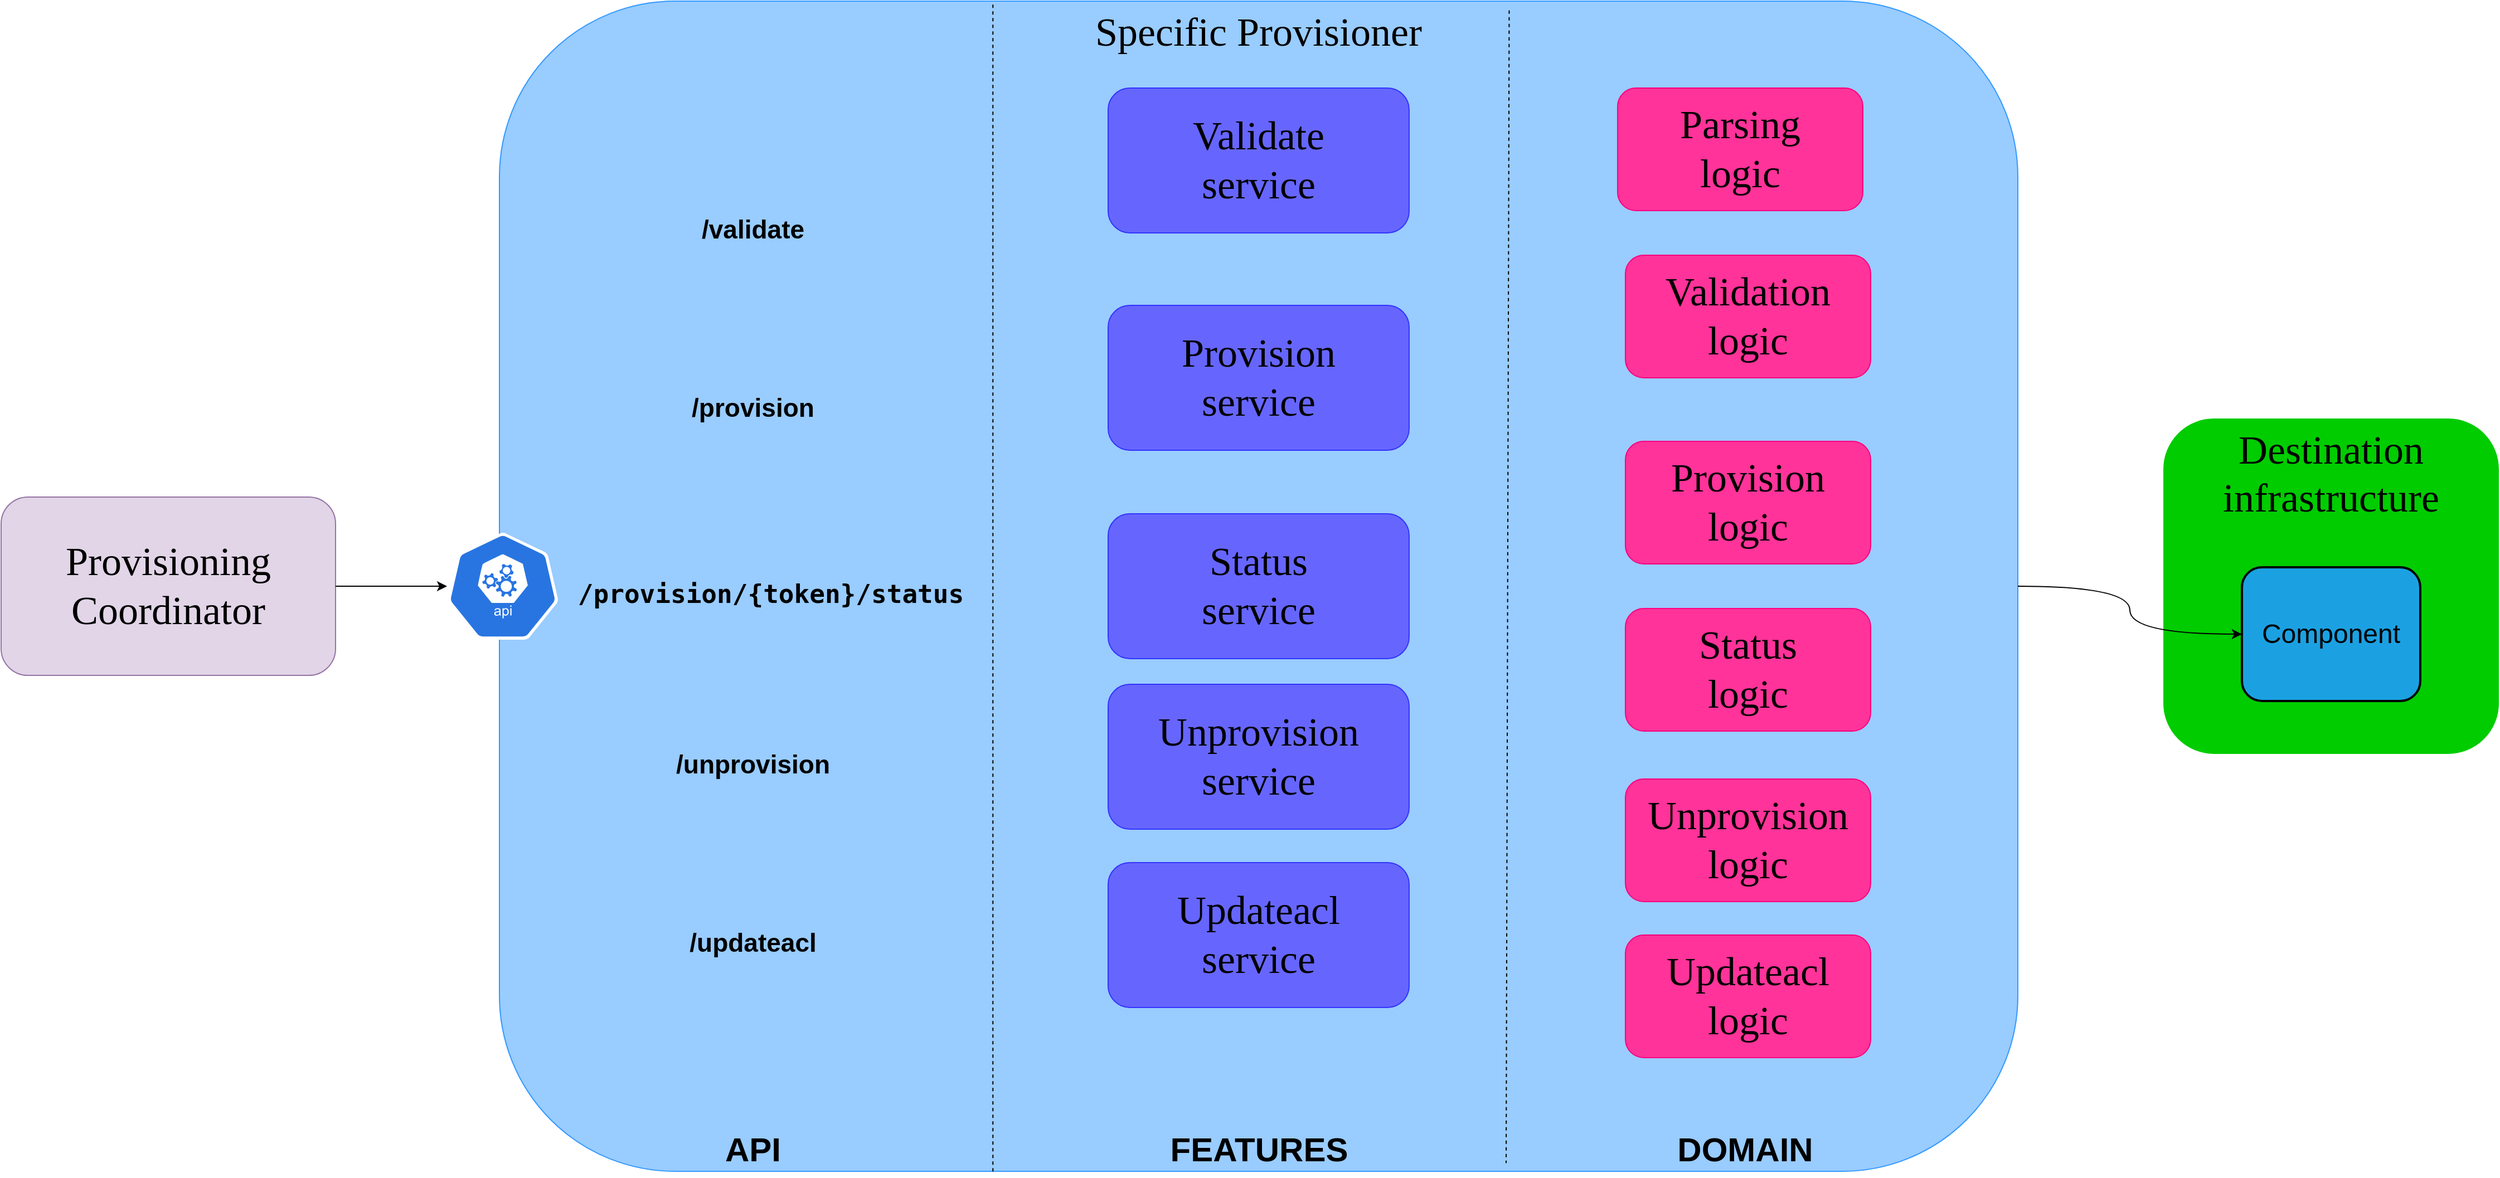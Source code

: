 <mxfile version="17.2.4" type="device" pages="6"><diagram name="SP Architecture" id="OPLEin4jqRwIfvatx3rt"><mxGraphModel dx="4063" dy="2443" grid="1" gridSize="10" guides="1" tooltips="1" connect="1" arrows="1" fold="1" page="1" pageScale="1" pageWidth="2336" pageHeight="1654" math="0" shadow="0"><root><mxCell id="kk6o0C8mNVQhLtGsbwrY-0"/><mxCell id="kk6o0C8mNVQhLtGsbwrY-1" parent="kk6o0C8mNVQhLtGsbwrY-0"/><mxCell id="kk6o0C8mNVQhLtGsbwrY-3" value="&lt;font style=&quot;font-size: 36px;&quot;&gt;Specific Provisioner&lt;br&gt;&lt;/font&gt;" style="rounded=1;whiteSpace=wrap;html=1;hachureGap=4;fontFamily=Nunito;fontSize=20;verticalAlign=top;fillColor=#99CCFF;strokeColor=#3399FF;fontSource=https%3A%2F%2Ffonts.googleapis.com%2Fcss%3Ffamily%3DNunito;" parent="kk6o0C8mNVQhLtGsbwrY-1" vertex="1"><mxGeometry x="487" y="302" width="1362" height="1050" as="geometry"/></mxCell><mxCell id="kk6o0C8mNVQhLtGsbwrY-30" value="" style="group;fontFamily=Nunito;fontSource=https%3A%2F%2Ffonts.googleapis.com%2Fcss%3Ffamily%3DNunito;" parent="kk6o0C8mNVQhLtGsbwrY-1" vertex="1" connectable="0"><mxGeometry x="40" y="747" width="300" height="160" as="geometry"/></mxCell><mxCell id="kk6o0C8mNVQhLtGsbwrY-31" value="&lt;font style=&quot;font-size: 36px;&quot;&gt;Provisioning&lt;br&gt;Coordinator&lt;/font&gt;" style="rounded=1;whiteSpace=wrap;html=1;hachureGap=4;fontFamily=Nunito;fontSize=20;verticalAlign=middle;fillColor=#e1d5e7;strokeColor=#9673a6;fontSource=https%3A%2F%2Ffonts.googleapis.com%2Fcss%3Ffamily%3DNunito;" parent="kk6o0C8mNVQhLtGsbwrY-30" vertex="1"><mxGeometry width="300" height="160" as="geometry"/></mxCell><mxCell id="YXN7RrhBJDE_nyWWqLzF-0" value="" style="endArrow=none;dashed=1;html=1;rounded=0;entryX=0.325;entryY=1.003;entryDx=0;entryDy=0;exitX=0.325;exitY=0.003;exitDx=0;exitDy=0;exitPerimeter=0;entryPerimeter=0;" parent="kk6o0C8mNVQhLtGsbwrY-1" source="kk6o0C8mNVQhLtGsbwrY-3" target="kk6o0C8mNVQhLtGsbwrY-3" edge="1"><mxGeometry width="50" height="50" relative="1" as="geometry"><mxPoint x="980" y="780" as="sourcePoint"/><mxPoint x="1030" y="730" as="targetPoint"/></mxGeometry></mxCell><mxCell id="YXN7RrhBJDE_nyWWqLzF-2" value="" style="endArrow=none;dashed=1;html=1;rounded=0;entryX=0.663;entryY=0.993;entryDx=0;entryDy=0;exitX=0.665;exitY=0.008;exitDx=0;exitDy=0;exitPerimeter=0;entryPerimeter=0;" parent="kk6o0C8mNVQhLtGsbwrY-1" source="kk6o0C8mNVQhLtGsbwrY-3" target="kk6o0C8mNVQhLtGsbwrY-3" edge="1"><mxGeometry width="50" height="50" relative="1" as="geometry"><mxPoint x="1178" y="312" as="sourcePoint"/><mxPoint x="1178" y="1362" as="targetPoint"/></mxGeometry></mxCell><mxCell id="YXN7RrhBJDE_nyWWqLzF-3" value="/validate" style="text;strokeColor=none;fillColor=none;html=1;fontSize=23;fontStyle=1;verticalAlign=middle;align=center;" parent="kk6o0C8mNVQhLtGsbwrY-1" vertex="1"><mxGeometry x="543.5" y="487" width="340" height="40" as="geometry"/></mxCell><mxCell id="YXN7RrhBJDE_nyWWqLzF-4" value="&lt;code style=&quot;font-size: 23px;&quot;&gt;/provision/{token}/status&lt;/code&gt;" style="text;strokeColor=none;fillColor=none;html=1;fontSize=23;fontStyle=1;verticalAlign=middle;align=center;" parent="kk6o0C8mNVQhLtGsbwrY-1" vertex="1"><mxGeometry x="560" y="814" width="340" height="40" as="geometry"/></mxCell><mxCell id="YXN7RrhBJDE_nyWWqLzF-5" value="/unprovision" style="text;strokeColor=none;fillColor=none;html=1;fontSize=23;fontStyle=1;verticalAlign=middle;align=center;" parent="kk6o0C8mNVQhLtGsbwrY-1" vertex="1"><mxGeometry x="543.5" y="967" width="340" height="40" as="geometry"/></mxCell><mxCell id="YXN7RrhBJDE_nyWWqLzF-6" value="/provision" style="text;strokeColor=none;fillColor=none;html=1;fontSize=23;fontStyle=1;verticalAlign=middle;align=center;" parent="kk6o0C8mNVQhLtGsbwrY-1" vertex="1"><mxGeometry x="543.5" y="647" width="340" height="40" as="geometry"/></mxCell><mxCell id="YXN7RrhBJDE_nyWWqLzF-7" value="/updateacl" style="text;strokeColor=none;fillColor=none;html=1;fontSize=23;fontStyle=1;verticalAlign=middle;align=center;" parent="kk6o0C8mNVQhLtGsbwrY-1" vertex="1"><mxGeometry x="543.5" y="1127" width="340" height="40" as="geometry"/></mxCell><mxCell id="YXN7RrhBJDE_nyWWqLzF-8" value="API" style="text;strokeColor=none;fillColor=none;html=1;fontSize=30;fontStyle=1;verticalAlign=middle;align=center;" parent="kk6o0C8mNVQhLtGsbwrY-1" vertex="1"><mxGeometry x="600" y="1312" width="227" height="40" as="geometry"/></mxCell><mxCell id="YXN7RrhBJDE_nyWWqLzF-9" value="" style="group;fontFamily=Nunito;fontSource=https%3A%2F%2Ffonts.googleapis.com%2Fcss%3Ffamily%3DNunito;fillColor=none;strokeColor=none;" parent="kk6o0C8mNVQhLtGsbwrY-1" vertex="1" connectable="0"><mxGeometry x="1033" y="380" width="270" height="130" as="geometry"/></mxCell><mxCell id="YXN7RrhBJDE_nyWWqLzF-10" value="&lt;span style=&quot;font-size: 36px;&quot;&gt;Validate&lt;br&gt;service&lt;/span&gt;" style="rounded=1;whiteSpace=wrap;html=1;hachureGap=4;fontFamily=Nunito;fontSize=20;verticalAlign=middle;fillColor=#6666FF;strokeColor=#3333FF;fontSource=https%3A%2F%2Ffonts.googleapis.com%2Fcss%3Ffamily%3DNunito;" parent="YXN7RrhBJDE_nyWWqLzF-9" vertex="1"><mxGeometry width="270" height="130" as="geometry"/></mxCell><mxCell id="YXN7RrhBJDE_nyWWqLzF-11" value="" style="group;fontFamily=Nunito;fontSource=https%3A%2F%2Ffonts.googleapis.com%2Fcss%3Ffamily%3DNunito;fillColor=none;strokeColor=none;" parent="kk6o0C8mNVQhLtGsbwrY-1" vertex="1" connectable="0"><mxGeometry x="1033" y="762" width="270" height="130" as="geometry"/></mxCell><mxCell id="YXN7RrhBJDE_nyWWqLzF-12" value="&lt;span style=&quot;font-size: 36px;&quot;&gt;Status&lt;br&gt;service&lt;/span&gt;" style="rounded=1;whiteSpace=wrap;html=1;hachureGap=4;fontFamily=Nunito;fontSize=20;verticalAlign=middle;fillColor=#6666FF;strokeColor=#3333FF;fontSource=https%3A%2F%2Ffonts.googleapis.com%2Fcss%3Ffamily%3DNunito;" parent="YXN7RrhBJDE_nyWWqLzF-11" vertex="1"><mxGeometry width="270" height="130" as="geometry"/></mxCell><mxCell id="YXN7RrhBJDE_nyWWqLzF-13" value="" style="group;fontFamily=Nunito;fontSource=https%3A%2F%2Ffonts.googleapis.com%2Fcss%3Ffamily%3DNunito;fillColor=none;strokeColor=none;" parent="kk6o0C8mNVQhLtGsbwrY-1" vertex="1" connectable="0"><mxGeometry x="1033" y="1075" width="270" height="130" as="geometry"/></mxCell><mxCell id="YXN7RrhBJDE_nyWWqLzF-14" value="&lt;span style=&quot;font-size: 36px;&quot;&gt;Updateacl&lt;br&gt;service&lt;/span&gt;" style="rounded=1;whiteSpace=wrap;html=1;hachureGap=4;fontFamily=Nunito;fontSize=20;verticalAlign=middle;fillColor=#6666FF;strokeColor=#3333FF;fontSource=https%3A%2F%2Ffonts.googleapis.com%2Fcss%3Ffamily%3DNunito;" parent="YXN7RrhBJDE_nyWWqLzF-13" vertex="1"><mxGeometry width="270" height="130" as="geometry"/></mxCell><mxCell id="YXN7RrhBJDE_nyWWqLzF-15" value="" style="group;fontFamily=Nunito;fontSource=https%3A%2F%2Ffonts.googleapis.com%2Fcss%3Ffamily%3DNunito;fillColor=none;strokeColor=none;" parent="kk6o0C8mNVQhLtGsbwrY-1" vertex="1" connectable="0"><mxGeometry x="1033" y="915" width="270" height="130" as="geometry"/></mxCell><mxCell id="YXN7RrhBJDE_nyWWqLzF-16" value="&lt;span style=&quot;font-size: 36px;&quot;&gt;Unprovision&lt;br&gt;service&lt;/span&gt;" style="rounded=1;whiteSpace=wrap;html=1;hachureGap=4;fontFamily=Nunito;fontSize=20;verticalAlign=middle;fillColor=#6666FF;strokeColor=#3333FF;fontSource=https%3A%2F%2Ffonts.googleapis.com%2Fcss%3Ffamily%3DNunito;" parent="YXN7RrhBJDE_nyWWqLzF-15" vertex="1"><mxGeometry width="270" height="130" as="geometry"/></mxCell><mxCell id="YXN7RrhBJDE_nyWWqLzF-17" value="" style="group;fontFamily=Nunito;fontSource=https%3A%2F%2Ffonts.googleapis.com%2Fcss%3Ffamily%3DNunito;fillColor=none;strokeColor=none;" parent="kk6o0C8mNVQhLtGsbwrY-1" vertex="1" connectable="0"><mxGeometry x="1033" y="575" width="270" height="130" as="geometry"/></mxCell><mxCell id="YXN7RrhBJDE_nyWWqLzF-18" value="&lt;span style=&quot;font-size: 36px;&quot;&gt;Provision&lt;br&gt;service&lt;/span&gt;" style="rounded=1;whiteSpace=wrap;html=1;hachureGap=4;fontFamily=Nunito;fontSize=20;verticalAlign=middle;fillColor=#6666FF;strokeColor=#3333FF;fontSource=https%3A%2F%2Ffonts.googleapis.com%2Fcss%3Ffamily%3DNunito;" parent="YXN7RrhBJDE_nyWWqLzF-17" vertex="1"><mxGeometry width="270" height="130" as="geometry"/></mxCell><mxCell id="YXN7RrhBJDE_nyWWqLzF-20" value="FEATURES" style="text;strokeColor=none;fillColor=none;html=1;fontSize=30;fontStyle=1;verticalAlign=middle;align=center;" parent="kk6o0C8mNVQhLtGsbwrY-1" vertex="1"><mxGeometry x="1054.5" y="1312" width="227" height="40" as="geometry"/></mxCell><mxCell id="YXN7RrhBJDE_nyWWqLzF-34" value="" style="group;fontFamily=Nunito;fontSource=https%3A%2F%2Ffonts.googleapis.com%2Fcss%3Ffamily%3DNunito;verticalAlign=top;" parent="kk6o0C8mNVQhLtGsbwrY-1" vertex="1" connectable="0"><mxGeometry x="1980" y="677" width="300" height="300" as="geometry"/></mxCell><mxCell id="YXN7RrhBJDE_nyWWqLzF-35" value="&lt;span style=&quot;font-size: 36px;&quot;&gt;Destination infrastructure&lt;/span&gt;" style="rounded=1;whiteSpace=wrap;html=1;hachureGap=4;fontFamily=Nunito;fontSize=20;verticalAlign=top;fillColor=#00CC00;strokeColor=#00CC00;fontSource=https%3A%2F%2Ffonts.googleapis.com%2Fcss%3Ffamily%3DNunito;" parent="YXN7RrhBJDE_nyWWqLzF-34" vertex="1"><mxGeometry width="300" height="300" as="geometry"/></mxCell><mxCell id="tf7zwTPdZ2Y9vwUqu4Mj-0" value="&lt;font style=&quot;font-size: 24px;&quot;&gt;Component&lt;/font&gt;" style="rounded=1;whiteSpace=wrap;html=1;strokeWidth=2;fillWeight=4;hachureGap=8;hachureAngle=45;fillColor=#1ba1e2;" parent="YXN7RrhBJDE_nyWWqLzF-34" vertex="1"><mxGeometry x="70" y="133" width="160" height="120" as="geometry"/></mxCell><mxCell id="YXN7RrhBJDE_nyWWqLzF-38" style="edgeStyle=orthogonalEdgeStyle;rounded=0;hachureGap=4;orthogonalLoop=1;jettySize=auto;html=1;exitX=1;exitY=0.5;exitDx=0;exitDy=0;fontFamily=Architects Daughter;fontSource=https%3A%2F%2Ffonts.googleapis.com%2Fcss%3Ffamily%3DArchitects%2BDaughter;fontSize=16;curved=1;entryX=0;entryY=0.5;entryDx=0;entryDy=0;" parent="kk6o0C8mNVQhLtGsbwrY-1" source="kk6o0C8mNVQhLtGsbwrY-3" target="tf7zwTPdZ2Y9vwUqu4Mj-0" edge="1"><mxGeometry relative="1" as="geometry"><mxPoint x="1960" y="453" as="sourcePoint"/><mxPoint x="2127" y="640" as="targetPoint"/></mxGeometry></mxCell><mxCell id="YXN7RrhBJDE_nyWWqLzF-41" value="" style="edgeStyle=orthogonalEdgeStyle;rounded=0;hachureGap=4;orthogonalLoop=1;jettySize=auto;html=1;exitX=1;exitY=0.5;exitDx=0;exitDy=0;fontFamily=Architects Daughter;fontSource=https%3A%2F%2Ffonts.googleapis.com%2Fcss%3Ffamily%3DArchitects%2BDaughter;fontSize=16;curved=1;entryX=0;entryY=0.5;entryDx=0;entryDy=0;" parent="kk6o0C8mNVQhLtGsbwrY-1" source="kk6o0C8mNVQhLtGsbwrY-31" target="YXN7RrhBJDE_nyWWqLzF-40" edge="1"><mxGeometry relative="1" as="geometry"><mxPoint x="320" y="640" as="sourcePoint"/><mxPoint x="487" y="827" as="targetPoint"/></mxGeometry></mxCell><mxCell id="YXN7RrhBJDE_nyWWqLzF-40" value="" style="html=1;dashed=0;whitespace=wrap;fillColor=#2875E2;strokeColor=#ffffff;points=[[0.005,0.63,0],[0.1,0.2,0],[0.9,0.2,0],[0.5,0,0],[0.995,0.63,0],[0.72,0.99,0],[0.5,1,0],[0.28,0.99,0]];verticalLabelPosition=bottom;align=center;verticalAlign=top;shape=mxgraph.kubernetes.icon;prIcon=api;aspect=fixed;" parent="kk6o0C8mNVQhLtGsbwrY-1" vertex="1"><mxGeometry x="440" y="779" width="100" height="96" as="geometry"/></mxCell><mxCell id="piytEgbVbfEZn6vWXNJU-0" value="DOMAIN" style="text;strokeColor=none;fillColor=none;html=1;fontSize=30;fontStyle=1;verticalAlign=middle;align=center;" parent="kk6o0C8mNVQhLtGsbwrY-1" vertex="1"><mxGeometry x="1490" y="1312" width="227" height="40" as="geometry"/></mxCell><mxCell id="piytEgbVbfEZn6vWXNJU-1" value="" style="group;fontFamily=Nunito;fontSource=https%3A%2F%2Ffonts.googleapis.com%2Fcss%3Ffamily%3DNunito;fillColor=none;strokeColor=none;" parent="kk6o0C8mNVQhLtGsbwrY-1" vertex="1" connectable="0"><mxGeometry x="1497" y="530" width="220" height="110" as="geometry"/></mxCell><mxCell id="piytEgbVbfEZn6vWXNJU-2" value="&lt;span style=&quot;font-size: 36px;&quot;&gt;Validation&lt;br&gt;logic&lt;/span&gt;" style="rounded=1;whiteSpace=wrap;html=1;hachureGap=4;fontFamily=Nunito;fontSize=20;verticalAlign=middle;fillColor=#FF3399;strokeColor=#FF0080;fontSource=https%3A%2F%2Ffonts.googleapis.com%2Fcss%3Ffamily%3DNunito;" parent="piytEgbVbfEZn6vWXNJU-1" vertex="1"><mxGeometry width="220" height="110" as="geometry"/></mxCell><mxCell id="piytEgbVbfEZn6vWXNJU-3" value="" style="group;fontFamily=Nunito;fontSource=https%3A%2F%2Ffonts.googleapis.com%2Fcss%3Ffamily%3DNunito;fillColor=none;strokeColor=none;" parent="kk6o0C8mNVQhLtGsbwrY-1" vertex="1" connectable="0"><mxGeometry x="1497" y="847" width="220" height="110" as="geometry"/></mxCell><mxCell id="piytEgbVbfEZn6vWXNJU-4" value="&lt;span style=&quot;font-size: 36px;&quot;&gt;Status&lt;br&gt;logic&lt;/span&gt;" style="rounded=1;whiteSpace=wrap;html=1;hachureGap=4;fontFamily=Nunito;fontSize=20;verticalAlign=middle;fillColor=#FF3399;strokeColor=#FF0080;fontSource=https%3A%2F%2Ffonts.googleapis.com%2Fcss%3Ffamily%3DNunito;" parent="piytEgbVbfEZn6vWXNJU-3" vertex="1"><mxGeometry width="220" height="110" as="geometry"/></mxCell><mxCell id="piytEgbVbfEZn6vWXNJU-5" value="" style="group;fontFamily=Nunito;fontSource=https%3A%2F%2Ffonts.googleapis.com%2Fcss%3Ffamily%3DNunito;fillColor=none;strokeColor=none;" parent="kk6o0C8mNVQhLtGsbwrY-1" vertex="1" connectable="0"><mxGeometry x="1497" y="1140" width="220" height="110" as="geometry"/></mxCell><mxCell id="piytEgbVbfEZn6vWXNJU-6" value="&lt;span style=&quot;font-size: 36px;&quot;&gt;Updateacl&lt;br&gt;logic&lt;/span&gt;" style="rounded=1;whiteSpace=wrap;html=1;hachureGap=4;fontFamily=Nunito;fontSize=20;verticalAlign=middle;fillColor=#FF3399;strokeColor=#FF0080;fontSource=https%3A%2F%2Ffonts.googleapis.com%2Fcss%3Ffamily%3DNunito;" parent="piytEgbVbfEZn6vWXNJU-5" vertex="1"><mxGeometry width="220" height="110" as="geometry"/></mxCell><mxCell id="piytEgbVbfEZn6vWXNJU-7" value="" style="group;fontFamily=Nunito;fontSource=https%3A%2F%2Ffonts.googleapis.com%2Fcss%3Ffamily%3DNunito;fillColor=none;strokeColor=none;" parent="kk6o0C8mNVQhLtGsbwrY-1" vertex="1" connectable="0"><mxGeometry x="1497" y="1000" width="220" height="110" as="geometry"/></mxCell><mxCell id="piytEgbVbfEZn6vWXNJU-8" value="&lt;span style=&quot;font-size: 36px;&quot;&gt;Unprovision&lt;br&gt;logic&lt;/span&gt;" style="rounded=1;whiteSpace=wrap;html=1;hachureGap=4;fontFamily=Nunito;fontSize=20;verticalAlign=middle;fillColor=#FF3399;strokeColor=#FF0080;fontSource=https%3A%2F%2Ffonts.googleapis.com%2Fcss%3Ffamily%3DNunito;" parent="piytEgbVbfEZn6vWXNJU-7" vertex="1"><mxGeometry width="220" height="110" as="geometry"/></mxCell><mxCell id="piytEgbVbfEZn6vWXNJU-9" value="" style="group;fontFamily=Nunito;fontSource=https%3A%2F%2Ffonts.googleapis.com%2Fcss%3Ffamily%3DNunito;fillColor=none;strokeColor=none;" parent="kk6o0C8mNVQhLtGsbwrY-1" vertex="1" connectable="0"><mxGeometry x="1497" y="697" width="220" height="110" as="geometry"/></mxCell><mxCell id="piytEgbVbfEZn6vWXNJU-10" value="&lt;span style=&quot;font-size: 36px;&quot;&gt;Provision&lt;br&gt;logic&lt;/span&gt;" style="rounded=1;whiteSpace=wrap;html=1;hachureGap=4;fontFamily=Nunito;fontSize=20;verticalAlign=middle;fillColor=#FF3399;strokeColor=#FF0080;fontSource=https%3A%2F%2Ffonts.googleapis.com%2Fcss%3Ffamily%3DNunito;" parent="piytEgbVbfEZn6vWXNJU-9" vertex="1"><mxGeometry width="220" height="110" as="geometry"/></mxCell><mxCell id="piytEgbVbfEZn6vWXNJU-11" value="" style="group;fontFamily=Nunito;fontSource=https%3A%2F%2Ffonts.googleapis.com%2Fcss%3Ffamily%3DNunito;fillColor=none;strokeColor=none;" parent="kk6o0C8mNVQhLtGsbwrY-1" vertex="1" connectable="0"><mxGeometry x="1490" y="380" width="220" height="110" as="geometry"/></mxCell><mxCell id="piytEgbVbfEZn6vWXNJU-12" value="&lt;span style=&quot;font-size: 36px;&quot;&gt;Parsing&lt;br&gt;logic&lt;/span&gt;" style="rounded=1;whiteSpace=wrap;html=1;hachureGap=4;fontFamily=Nunito;fontSize=20;verticalAlign=middle;fillColor=#FF3399;strokeColor=#FF0080;fontSource=https%3A%2F%2Ffonts.googleapis.com%2Fcss%3Ffamily%3DNunito;" parent="piytEgbVbfEZn6vWXNJU-11" vertex="1"><mxGeometry width="220" height="110" as="geometry"/></mxCell></root></mxGraphModel></diagram><diagram name="SP Architecture with TF" id="wcLab1-kJcoQv8YkCCun"><mxGraphModel dx="2554" dy="1904" grid="1" gridSize="10" guides="1" tooltips="1" connect="1" arrows="1" fold="1" page="1" pageScale="1" pageWidth="2336" pageHeight="1654" math="0" shadow="0"><root><mxCell id="71I1blL-DGqBybGwyrJa-0"/><mxCell id="71I1blL-DGqBybGwyrJa-1" parent="71I1blL-DGqBybGwyrJa-0"/><mxCell id="71I1blL-DGqBybGwyrJa-2" value="&lt;font style=&quot;font-size: 36px;&quot;&gt;Specific Provisioner&lt;br&gt;&lt;/font&gt;" style="rounded=1;whiteSpace=wrap;html=1;hachureGap=4;fontFamily=Nunito;fontSize=20;verticalAlign=top;fillColor=#99CCFF;strokeColor=#3399FF;fontSource=https%3A%2F%2Ffonts.googleapis.com%2Fcss%3Ffamily%3DNunito;" parent="71I1blL-DGqBybGwyrJa-1" vertex="1"><mxGeometry x="487" y="302" width="1362" height="1050" as="geometry"/></mxCell><mxCell id="71I1blL-DGqBybGwyrJa-3" value="" style="group;fontFamily=Nunito;fontSource=https%3A%2F%2Ffonts.googleapis.com%2Fcss%3Ffamily%3DNunito;" parent="71I1blL-DGqBybGwyrJa-1" vertex="1" connectable="0"><mxGeometry x="40" y="747" width="300" height="160" as="geometry"/></mxCell><mxCell id="71I1blL-DGqBybGwyrJa-4" value="&lt;font style=&quot;font-size: 36px;&quot;&gt;Provisioning&lt;br&gt;Coordinator&lt;/font&gt;" style="rounded=1;whiteSpace=wrap;html=1;hachureGap=4;fontFamily=Nunito;fontSize=20;verticalAlign=middle;fillColor=#e1d5e7;strokeColor=#9673a6;fontSource=https%3A%2F%2Ffonts.googleapis.com%2Fcss%3Ffamily%3DNunito;" parent="71I1blL-DGqBybGwyrJa-3" vertex="1"><mxGeometry width="300" height="160" as="geometry"/></mxCell><mxCell id="71I1blL-DGqBybGwyrJa-5" value="" style="endArrow=none;dashed=1;html=1;rounded=0;entryX=0.25;entryY=1;entryDx=0;entryDy=0;exitX=0.25;exitY=0;exitDx=0;exitDy=0;" parent="71I1blL-DGqBybGwyrJa-1" source="71I1blL-DGqBybGwyrJa-2" target="71I1blL-DGqBybGwyrJa-2" edge="1"><mxGeometry width="50" height="50" relative="1" as="geometry"><mxPoint x="980" y="780" as="sourcePoint"/><mxPoint x="1030" y="730" as="targetPoint"/></mxGeometry></mxCell><mxCell id="71I1blL-DGqBybGwyrJa-6" value="" style="endArrow=none;dashed=1;html=1;rounded=0;entryX=0.5;entryY=1;entryDx=0;entryDy=0;exitX=0.5;exitY=0;exitDx=0;exitDy=0;" parent="71I1blL-DGqBybGwyrJa-1" source="71I1blL-DGqBybGwyrJa-2" target="71I1blL-DGqBybGwyrJa-2" edge="1"><mxGeometry width="50" height="50" relative="1" as="geometry"><mxPoint x="818" y="312" as="sourcePoint"/><mxPoint x="818" y="1362" as="targetPoint"/></mxGeometry></mxCell><mxCell id="71I1blL-DGqBybGwyrJa-7" value="" style="endArrow=none;dashed=1;html=1;rounded=0;entryX=0.75;entryY=1;entryDx=0;entryDy=0;exitX=0.75;exitY=0;exitDx=0;exitDy=0;" parent="71I1blL-DGqBybGwyrJa-1" source="71I1blL-DGqBybGwyrJa-2" target="71I1blL-DGqBybGwyrJa-2" edge="1"><mxGeometry width="50" height="50" relative="1" as="geometry"><mxPoint x="1178" y="312" as="sourcePoint"/><mxPoint x="1178" y="1362" as="targetPoint"/></mxGeometry></mxCell><mxCell id="71I1blL-DGqBybGwyrJa-8" value="/validate" style="text;strokeColor=none;fillColor=none;html=1;fontSize=18;fontStyle=1;verticalAlign=middle;align=center;" parent="71I1blL-DGqBybGwyrJa-1" vertex="1"><mxGeometry x="487" y="480" width="340" height="40" as="geometry"/></mxCell><mxCell id="71I1blL-DGqBybGwyrJa-9" value="&lt;code style=&quot;font-size: 18px;&quot;&gt;/provision/{token}/status&lt;/code&gt;" style="text;strokeColor=none;fillColor=none;html=1;fontSize=18;fontStyle=1;verticalAlign=middle;align=center;" parent="71I1blL-DGqBybGwyrJa-1" vertex="1"><mxGeometry x="510" y="807" width="340" height="40" as="geometry"/></mxCell><mxCell id="71I1blL-DGqBybGwyrJa-10" value="/unprovision" style="text;strokeColor=none;fillColor=none;html=1;fontSize=18;fontStyle=1;verticalAlign=middle;align=center;" parent="71I1blL-DGqBybGwyrJa-1" vertex="1"><mxGeometry x="487" y="960" width="340" height="40" as="geometry"/></mxCell><mxCell id="71I1blL-DGqBybGwyrJa-11" value="/provision" style="text;strokeColor=none;fillColor=none;html=1;fontSize=18;fontStyle=1;verticalAlign=middle;align=center;" parent="71I1blL-DGqBybGwyrJa-1" vertex="1"><mxGeometry x="487" y="640" width="340" height="40" as="geometry"/></mxCell><mxCell id="71I1blL-DGqBybGwyrJa-12" value="/updateacl" style="text;strokeColor=none;fillColor=none;html=1;fontSize=18;fontStyle=1;verticalAlign=middle;align=center;" parent="71I1blL-DGqBybGwyrJa-1" vertex="1"><mxGeometry x="487" y="1120" width="340" height="40" as="geometry"/></mxCell><mxCell id="71I1blL-DGqBybGwyrJa-13" value="API" style="text;strokeColor=none;fillColor=none;html=1;fontSize=30;fontStyle=1;verticalAlign=middle;align=center;" parent="71I1blL-DGqBybGwyrJa-1" vertex="1"><mxGeometry x="600" y="1312" width="227" height="40" as="geometry"/></mxCell><mxCell id="71I1blL-DGqBybGwyrJa-14" value="" style="group;fontFamily=Nunito;fontSource=https%3A%2F%2Ffonts.googleapis.com%2Fcss%3Ffamily%3DNunito;fillColor=none;strokeColor=none;" parent="71I1blL-DGqBybGwyrJa-1" vertex="1" connectable="0"><mxGeometry x="870" y="380" width="270" height="130" as="geometry"/></mxCell><mxCell id="71I1blL-DGqBybGwyrJa-15" value="&lt;span style=&quot;font-size: 36px;&quot;&gt;Validate&lt;br&gt;service&lt;/span&gt;" style="rounded=1;whiteSpace=wrap;html=1;hachureGap=4;fontFamily=Nunito;fontSize=20;verticalAlign=middle;fillColor=#6666FF;strokeColor=#3333FF;fontSource=https%3A%2F%2Ffonts.googleapis.com%2Fcss%3Ffamily%3DNunito;" parent="71I1blL-DGqBybGwyrJa-14" vertex="1"><mxGeometry width="270" height="130" as="geometry"/></mxCell><mxCell id="71I1blL-DGqBybGwyrJa-16" value="" style="group;fontFamily=Nunito;fontSource=https%3A%2F%2Ffonts.googleapis.com%2Fcss%3Ffamily%3DNunito;fillColor=none;strokeColor=none;" parent="71I1blL-DGqBybGwyrJa-1" vertex="1" connectable="0"><mxGeometry x="870" y="762" width="270" height="130" as="geometry"/></mxCell><mxCell id="71I1blL-DGqBybGwyrJa-17" value="&lt;span style=&quot;font-size: 36px;&quot;&gt;Status&lt;br&gt;service&lt;/span&gt;" style="rounded=1;whiteSpace=wrap;html=1;hachureGap=4;fontFamily=Nunito;fontSize=20;verticalAlign=middle;fillColor=#6666FF;strokeColor=#3333FF;fontSource=https%3A%2F%2Ffonts.googleapis.com%2Fcss%3Ffamily%3DNunito;" parent="71I1blL-DGqBybGwyrJa-16" vertex="1"><mxGeometry width="270" height="130" as="geometry"/></mxCell><mxCell id="71I1blL-DGqBybGwyrJa-18" value="" style="group;fontFamily=Nunito;fontSource=https%3A%2F%2Ffonts.googleapis.com%2Fcss%3Ffamily%3DNunito;fillColor=none;strokeColor=none;" parent="71I1blL-DGqBybGwyrJa-1" vertex="1" connectable="0"><mxGeometry x="870" y="1075" width="270" height="130" as="geometry"/></mxCell><mxCell id="71I1blL-DGqBybGwyrJa-19" value="&lt;span style=&quot;font-size: 36px;&quot;&gt;Updateacl&lt;br&gt;service&lt;/span&gt;" style="rounded=1;whiteSpace=wrap;html=1;hachureGap=4;fontFamily=Nunito;fontSize=20;verticalAlign=middle;fillColor=#6666FF;strokeColor=#3333FF;fontSource=https%3A%2F%2Ffonts.googleapis.com%2Fcss%3Ffamily%3DNunito;" parent="71I1blL-DGqBybGwyrJa-18" vertex="1"><mxGeometry width="270" height="130" as="geometry"/></mxCell><mxCell id="71I1blL-DGqBybGwyrJa-20" value="" style="group;fontFamily=Nunito;fontSource=https%3A%2F%2Ffonts.googleapis.com%2Fcss%3Ffamily%3DNunito;fillColor=none;strokeColor=none;" parent="71I1blL-DGqBybGwyrJa-1" vertex="1" connectable="0"><mxGeometry x="870" y="915" width="270" height="130" as="geometry"/></mxCell><mxCell id="71I1blL-DGqBybGwyrJa-21" value="&lt;span style=&quot;font-size: 36px;&quot;&gt;Unprovision&lt;br&gt;service&lt;/span&gt;" style="rounded=1;whiteSpace=wrap;html=1;hachureGap=4;fontFamily=Nunito;fontSize=20;verticalAlign=middle;fillColor=#6666FF;strokeColor=#3333FF;fontSource=https%3A%2F%2Ffonts.googleapis.com%2Fcss%3Ffamily%3DNunito;" parent="71I1blL-DGqBybGwyrJa-20" vertex="1"><mxGeometry width="270" height="130" as="geometry"/></mxCell><mxCell id="71I1blL-DGqBybGwyrJa-22" value="" style="group;fontFamily=Nunito;fontSource=https%3A%2F%2Ffonts.googleapis.com%2Fcss%3Ffamily%3DNunito;fillColor=none;strokeColor=none;" parent="71I1blL-DGqBybGwyrJa-1" vertex="1" connectable="0"><mxGeometry x="870" y="575" width="270" height="130" as="geometry"/></mxCell><mxCell id="71I1blL-DGqBybGwyrJa-23" value="&lt;span style=&quot;font-size: 36px;&quot;&gt;Provision&lt;br&gt;service&lt;/span&gt;" style="rounded=1;whiteSpace=wrap;html=1;hachureGap=4;fontFamily=Nunito;fontSize=20;verticalAlign=middle;fillColor=#6666FF;strokeColor=#3333FF;fontSource=https%3A%2F%2Ffonts.googleapis.com%2Fcss%3Ffamily%3DNunito;" parent="71I1blL-DGqBybGwyrJa-22" vertex="1"><mxGeometry width="270" height="130" as="geometry"/></mxCell><mxCell id="71I1blL-DGqBybGwyrJa-24" value="DOMAIN" style="text;strokeColor=none;fillColor=none;html=1;fontSize=30;fontStyle=1;verticalAlign=middle;align=center;" parent="71I1blL-DGqBybGwyrJa-1" vertex="1"><mxGeometry x="1230" y="1312" width="227" height="40" as="geometry"/></mxCell><mxCell id="71I1blL-DGqBybGwyrJa-25" value="FEATURES" style="text;strokeColor=none;fillColor=none;html=1;fontSize=30;fontStyle=1;verticalAlign=middle;align=center;" parent="71I1blL-DGqBybGwyrJa-1" vertex="1"><mxGeometry x="891.5" y="1312" width="227" height="40" as="geometry"/></mxCell><mxCell id="71I1blL-DGqBybGwyrJa-26" value="" style="group;fontFamily=Nunito;fontSource=https%3A%2F%2Ffonts.googleapis.com%2Fcss%3Ffamily%3DNunito;fillColor=none;strokeColor=none;" parent="71I1blL-DGqBybGwyrJa-1" vertex="1" connectable="0"><mxGeometry x="1237" y="530" width="220" height="110" as="geometry"/></mxCell><mxCell id="71I1blL-DGqBybGwyrJa-27" value="&lt;span style=&quot;font-size: 36px;&quot;&gt;Validation&lt;br&gt;logic&lt;/span&gt;" style="rounded=1;whiteSpace=wrap;html=1;hachureGap=4;fontFamily=Nunito;fontSize=20;verticalAlign=middle;fillColor=#FF3399;strokeColor=#FF0080;fontSource=https%3A%2F%2Ffonts.googleapis.com%2Fcss%3Ffamily%3DNunito;" parent="71I1blL-DGqBybGwyrJa-26" vertex="1"><mxGeometry width="220" height="110" as="geometry"/></mxCell><mxCell id="71I1blL-DGqBybGwyrJa-28" value="" style="group;fontFamily=Nunito;fontSource=https%3A%2F%2Ffonts.googleapis.com%2Fcss%3Ffamily%3DNunito;fillColor=none;strokeColor=none;" parent="71I1blL-DGqBybGwyrJa-1" vertex="1" connectable="0"><mxGeometry x="1237" y="847" width="220" height="110" as="geometry"/></mxCell><mxCell id="71I1blL-DGqBybGwyrJa-29" value="&lt;span style=&quot;font-size: 36px;&quot;&gt;Status&lt;br&gt;logic&lt;/span&gt;" style="rounded=1;whiteSpace=wrap;html=1;hachureGap=4;fontFamily=Nunito;fontSize=20;verticalAlign=middle;fillColor=#FF3399;strokeColor=#FF0080;fontSource=https%3A%2F%2Ffonts.googleapis.com%2Fcss%3Ffamily%3DNunito;" parent="71I1blL-DGqBybGwyrJa-28" vertex="1"><mxGeometry width="220" height="110" as="geometry"/></mxCell><mxCell id="71I1blL-DGqBybGwyrJa-30" value="" style="group;fontFamily=Nunito;fontSource=https%3A%2F%2Ffonts.googleapis.com%2Fcss%3Ffamily%3DNunito;fillColor=none;strokeColor=none;" parent="71I1blL-DGqBybGwyrJa-1" vertex="1" connectable="0"><mxGeometry x="1237" y="1140" width="220" height="110" as="geometry"/></mxCell><mxCell id="71I1blL-DGqBybGwyrJa-31" value="&lt;span style=&quot;font-size: 36px;&quot;&gt;Updateacl&lt;br&gt;logic&lt;/span&gt;" style="rounded=1;whiteSpace=wrap;html=1;hachureGap=4;fontFamily=Nunito;fontSize=20;verticalAlign=middle;fillColor=#FF3399;strokeColor=#FF0080;fontSource=https%3A%2F%2Ffonts.googleapis.com%2Fcss%3Ffamily%3DNunito;" parent="71I1blL-DGqBybGwyrJa-30" vertex="1"><mxGeometry width="220" height="110" as="geometry"/></mxCell><mxCell id="71I1blL-DGqBybGwyrJa-32" value="" style="group;fontFamily=Nunito;fontSource=https%3A%2F%2Ffonts.googleapis.com%2Fcss%3Ffamily%3DNunito;fillColor=none;strokeColor=none;" parent="71I1blL-DGqBybGwyrJa-1" vertex="1" connectable="0"><mxGeometry x="1237" y="1000" width="220" height="110" as="geometry"/></mxCell><mxCell id="71I1blL-DGqBybGwyrJa-33" value="&lt;span style=&quot;font-size: 36px;&quot;&gt;Unprovision&lt;br&gt;logic&lt;/span&gt;" style="rounded=1;whiteSpace=wrap;html=1;hachureGap=4;fontFamily=Nunito;fontSize=20;verticalAlign=middle;fillColor=#FF3399;strokeColor=#FF0080;fontSource=https%3A%2F%2Ffonts.googleapis.com%2Fcss%3Ffamily%3DNunito;" parent="71I1blL-DGqBybGwyrJa-32" vertex="1"><mxGeometry width="220" height="110" as="geometry"/></mxCell><mxCell id="71I1blL-DGqBybGwyrJa-34" value="" style="group;fontFamily=Nunito;fontSource=https%3A%2F%2Ffonts.googleapis.com%2Fcss%3Ffamily%3DNunito;fillColor=none;strokeColor=none;" parent="71I1blL-DGqBybGwyrJa-1" vertex="1" connectable="0"><mxGeometry x="1237" y="697" width="220" height="110" as="geometry"/></mxCell><mxCell id="71I1blL-DGqBybGwyrJa-35" value="&lt;span style=&quot;font-size: 36px;&quot;&gt;Provision&lt;br&gt;logic&lt;/span&gt;" style="rounded=1;whiteSpace=wrap;html=1;hachureGap=4;fontFamily=Nunito;fontSize=20;verticalAlign=middle;fillColor=#FF3399;strokeColor=#FF0080;fontSource=https%3A%2F%2Ffonts.googleapis.com%2Fcss%3Ffamily%3DNunito;" parent="71I1blL-DGqBybGwyrJa-34" vertex="1"><mxGeometry width="220" height="110" as="geometry"/></mxCell><mxCell id="71I1blL-DGqBybGwyrJa-36" value="" style="group;fontFamily=Nunito;fontSource=https%3A%2F%2Ffonts.googleapis.com%2Fcss%3Ffamily%3DNunito;fillColor=none;strokeColor=none;" parent="71I1blL-DGqBybGwyrJa-1" vertex="1" connectable="0"><mxGeometry x="1230" y="380" width="220" height="110" as="geometry"/></mxCell><mxCell id="71I1blL-DGqBybGwyrJa-37" value="&lt;span style=&quot;font-size: 36px;&quot;&gt;Parsing&lt;br&gt;logic&lt;/span&gt;" style="rounded=1;whiteSpace=wrap;html=1;hachureGap=4;fontFamily=Nunito;fontSize=20;verticalAlign=middle;fillColor=#FF3399;strokeColor=#FF0080;fontSource=https%3A%2F%2Ffonts.googleapis.com%2Fcss%3Ffamily%3DNunito;" parent="71I1blL-DGqBybGwyrJa-36" vertex="1"><mxGeometry width="220" height="110" as="geometry"/></mxCell><mxCell id="71I1blL-DGqBybGwyrJa-38" value="" style="group;fontFamily=Nunito;fontSource=https%3A%2F%2Ffonts.googleapis.com%2Fcss%3Ffamily%3DNunito;verticalAlign=top;" parent="71I1blL-DGqBybGwyrJa-1" vertex="1" connectable="0"><mxGeometry x="1980" y="677" width="300" height="300" as="geometry"/></mxCell><mxCell id="71I1blL-DGqBybGwyrJa-39" value="&lt;span style=&quot;font-size: 36px;&quot;&gt;Destination infrastructure&lt;/span&gt;" style="rounded=1;whiteSpace=wrap;html=1;hachureGap=4;fontFamily=Nunito;fontSize=20;verticalAlign=top;fillColor=#00CC00;strokeColor=#00CC00;fontSource=https%3A%2F%2Ffonts.googleapis.com%2Fcss%3Ffamily%3DNunito;" parent="71I1blL-DGqBybGwyrJa-38" vertex="1"><mxGeometry width="300" height="300" as="geometry"/></mxCell><mxCell id="71I1blL-DGqBybGwyrJa-40" value="&lt;font style=&quot;font-size: 24px;&quot;&gt;Component&lt;/font&gt;" style="rounded=1;whiteSpace=wrap;html=1;strokeWidth=2;fillWeight=4;hachureGap=8;hachureAngle=45;fillColor=#1ba1e2;" parent="71I1blL-DGqBybGwyrJa-38" vertex="1"><mxGeometry x="70" y="133" width="160" height="120" as="geometry"/></mxCell><mxCell id="71I1blL-DGqBybGwyrJa-41" value="" style="group;fontFamily=Nunito;fontSource=https%3A%2F%2Ffonts.googleapis.com%2Fcss%3Ffamily%3DNunito;" parent="71I1blL-DGqBybGwyrJa-1" vertex="1" connectable="0"><mxGeometry x="1560" y="774" width="250" height="133" as="geometry"/></mxCell><mxCell id="71I1blL-DGqBybGwyrJa-42" value="&lt;span style=&quot;font-size: 36px;&quot;&gt;Terraform&lt;br&gt;Proxy&lt;/span&gt;" style="rounded=1;whiteSpace=wrap;html=1;hachureGap=4;fontFamily=Nunito;fontSize=20;verticalAlign=middle;fillColor=#FF8000;strokeColor=#CC6600;fontSource=https%3A%2F%2Ffonts.googleapis.com%2Fcss%3Ffamily%3DNunito;" parent="71I1blL-DGqBybGwyrJa-41" vertex="1"><mxGeometry width="250" height="133" as="geometry"/></mxCell><mxCell id="71I1blL-DGqBybGwyrJa-43" style="edgeStyle=orthogonalEdgeStyle;rounded=0;hachureGap=4;orthogonalLoop=1;jettySize=auto;html=1;exitX=1;exitY=0.5;exitDx=0;exitDy=0;fontFamily=Architects Daughter;fontSource=https%3A%2F%2Ffonts.googleapis.com%2Fcss%3Ffamily%3DArchitects%2BDaughter;fontSize=16;curved=1;entryX=0;entryY=0.5;entryDx=0;entryDy=0;" parent="71I1blL-DGqBybGwyrJa-1" source="71I1blL-DGqBybGwyrJa-2" target="71I1blL-DGqBybGwyrJa-40" edge="1"><mxGeometry relative="1" as="geometry"><mxPoint x="1960" y="453" as="sourcePoint"/><mxPoint x="2127" y="640" as="targetPoint"/></mxGeometry></mxCell><mxCell id="71I1blL-DGqBybGwyrJa-44" value="" style="edgeStyle=orthogonalEdgeStyle;rounded=0;hachureGap=4;orthogonalLoop=1;jettySize=auto;html=1;exitX=1;exitY=0.5;exitDx=0;exitDy=0;fontFamily=Architects Daughter;fontSource=https%3A%2F%2Ffonts.googleapis.com%2Fcss%3Ffamily%3DArchitects%2BDaughter;fontSize=16;curved=1;entryX=0;entryY=0.5;entryDx=0;entryDy=0;" parent="71I1blL-DGqBybGwyrJa-1" source="71I1blL-DGqBybGwyrJa-4" target="71I1blL-DGqBybGwyrJa-45" edge="1"><mxGeometry relative="1" as="geometry"><mxPoint x="320" y="640" as="sourcePoint"/><mxPoint x="487" y="827" as="targetPoint"/></mxGeometry></mxCell><mxCell id="71I1blL-DGqBybGwyrJa-45" value="" style="html=1;dashed=0;whitespace=wrap;fillColor=#2875E2;strokeColor=#ffffff;points=[[0.005,0.63,0],[0.1,0.2,0],[0.9,0.2,0],[0.5,0,0],[0.995,0.63,0],[0.72,0.99,0],[0.5,1,0],[0.28,0.99,0]];verticalLabelPosition=bottom;align=center;verticalAlign=top;shape=mxgraph.kubernetes.icon;prIcon=api;aspect=fixed;" parent="71I1blL-DGqBybGwyrJa-1" vertex="1"><mxGeometry x="440" y="779" width="100" height="96" as="geometry"/></mxCell></root></mxGraphModel></diagram><diagram name="Provision and Unprovision" id="-3t7fG_TbnsPYjl1LMyY"><mxGraphModel dx="3193" dy="2380" grid="1" gridSize="10" guides="1" tooltips="1" connect="1" arrows="1" fold="1" page="1" pageScale="1" pageWidth="2336" pageHeight="1654" math="0" shadow="0"><root><mxCell id="d_o9j7VcFMwUNReSPg8F-0"/><mxCell id="d_o9j7VcFMwUNReSPg8F-1" parent="d_o9j7VcFMwUNReSPg8F-0"/><mxCell id="d_o9j7VcFMwUNReSPg8F-2" value="&lt;font style=&quot;font-size: 36px;&quot;&gt;Specific Provisioner&lt;br&gt;&lt;/font&gt;" style="rounded=1;whiteSpace=wrap;html=1;hachureGap=4;fontFamily=Nunito;fontSize=20;verticalAlign=top;fillColor=#99CCFF;strokeColor=#3399FF;fontSource=https%3A%2F%2Ffonts.googleapis.com%2Fcss%3Ffamily%3DNunito;" parent="d_o9j7VcFMwUNReSPg8F-1" vertex="1"><mxGeometry x="662" y="110" width="1129" height="670" as="geometry"/></mxCell><mxCell id="d_o9j7VcFMwUNReSPg8F-3" value="" style="group;fontFamily=Nunito;fontSource=https%3A%2F%2Ffonts.googleapis.com%2Fcss%3Ffamily%3DNunito;" parent="d_o9j7VcFMwUNReSPg8F-1" vertex="1" connectable="0"><mxGeometry x="100" y="377" width="300" height="160" as="geometry"/></mxCell><mxCell id="d_o9j7VcFMwUNReSPg8F-4" value="&lt;font style=&quot;font-size: 36px;&quot;&gt;Provisioning&lt;br&gt;Coordinator&lt;/font&gt;" style="rounded=1;whiteSpace=wrap;html=1;hachureGap=4;fontFamily=Nunito;fontSize=20;verticalAlign=middle;fillColor=#e1d5e7;strokeColor=#9673a6;fontSource=https%3A%2F%2Ffonts.googleapis.com%2Fcss%3Ffamily%3DNunito;" parent="d_o9j7VcFMwUNReSPg8F-3" vertex="1"><mxGeometry width="300" height="160" as="geometry"/></mxCell><mxCell id="d_o9j7VcFMwUNReSPg8F-7" value="" style="edgeStyle=orthogonalEdgeStyle;rounded=0;hachureGap=4;orthogonalLoop=1;jettySize=auto;html=1;exitX=1;exitY=0.5;exitDx=0;exitDy=0;fontFamily=Architects Daughter;fontSource=https%3A%2F%2Ffonts.googleapis.com%2Fcss%3Ffamily%3DArchitects%2BDaughter;fontSize=16;curved=1;entryX=0;entryY=0.5;entryDx=0;entryDy=0;" parent="d_o9j7VcFMwUNReSPg8F-1" source="d_o9j7VcFMwUNReSPg8F-4" target="d_o9j7VcFMwUNReSPg8F-9" edge="1"><mxGeometry relative="1" as="geometry"><mxPoint x="380" y="270" as="sourcePoint"/><mxPoint x="547" y="457" as="targetPoint"/></mxGeometry></mxCell><mxCell id="d_o9j7VcFMwUNReSPg8F-8" style="edgeStyle=orthogonalEdgeStyle;rounded=0;orthogonalLoop=1;jettySize=auto;html=1;exitX=0.995;exitY=0.63;exitDx=0;exitDy=0;exitPerimeter=0;entryX=0;entryY=0.5;entryDx=0;entryDy=0;" parent="d_o9j7VcFMwUNReSPg8F-1" source="d_o9j7VcFMwUNReSPg8F-9" target="d_o9j7VcFMwUNReSPg8F-13" edge="1"><mxGeometry relative="1" as="geometry"/></mxCell><mxCell id="d_o9j7VcFMwUNReSPg8F-9" value="" style="html=1;dashed=0;whitespace=wrap;fillColor=#2875E2;strokeColor=#ffffff;points=[[0.005,0.63,0],[0.1,0.2,0],[0.9,0.2,0],[0.5,0,0],[0.995,0.63,0],[0.72,0.99,0],[0.5,1,0],[0.28,0.99,0]];verticalLabelPosition=bottom;align=center;verticalAlign=top;shape=mxgraph.kubernetes.icon;prIcon=api;aspect=fixed;" parent="d_o9j7VcFMwUNReSPg8F-1" vertex="1"><mxGeometry x="620" y="409" width="100" height="96" as="geometry"/></mxCell><mxCell id="d_o9j7VcFMwUNReSPg8F-10" value="&lt;font style=&quot;font-size: 24px;&quot;&gt;YAML&lt;br&gt;Descriptor&lt;/font&gt;" style="shape=document;whiteSpace=wrap;html=1;boundedLbl=1;" parent="d_o9j7VcFMwUNReSPg8F-1" vertex="1"><mxGeometry x="450" y="300" width="150" height="150" as="geometry"/></mxCell><mxCell id="d_o9j7VcFMwUNReSPg8F-11" value="&lt;span style=&quot;font-size: 24px;&quot;&gt;TF module&lt;/span&gt;" style="shape=document;whiteSpace=wrap;html=1;boundedLbl=1;" parent="d_o9j7VcFMwUNReSPg8F-1" vertex="1"><mxGeometry x="1153.5" y="218" width="150" height="150" as="geometry"/></mxCell><mxCell id="d_o9j7VcFMwUNReSPg8F-12" value="" style="group;fontFamily=Nunito;fontSource=https%3A%2F%2Ffonts.googleapis.com%2Fcss%3Ffamily%3DNunito;" parent="d_o9j7VcFMwUNReSPg8F-1" vertex="1" connectable="0"><mxGeometry x="1103.5" y="538" width="250" height="133" as="geometry"/></mxCell><mxCell id="d_o9j7VcFMwUNReSPg8F-13" value="&lt;span style=&quot;font-size: 36px;&quot;&gt;Provision&lt;br&gt;logic&lt;/span&gt;" style="rounded=1;whiteSpace=wrap;html=1;hachureGap=4;fontFamily=Nunito;fontSize=20;verticalAlign=middle;fillColor=#FF8000;strokeColor=#CC6600;fontSource=https%3A%2F%2Ffonts.googleapis.com%2Fcss%3Ffamily%3DNunito;" parent="d_o9j7VcFMwUNReSPg8F-12" vertex="1"><mxGeometry width="250" height="133" as="geometry"/></mxCell><mxCell id="d_o9j7VcFMwUNReSPg8F-14" value="&lt;font style=&quot;font-size: 24px;&quot;&gt;YAML&lt;br&gt;Descriptor&lt;/font&gt;" style="shape=document;whiteSpace=wrap;html=1;boundedLbl=1;" parent="d_o9j7VcFMwUNReSPg8F-1" vertex="1"><mxGeometry x="860" y="307" width="150" height="150" as="geometry"/></mxCell><mxCell id="d_o9j7VcFMwUNReSPg8F-15" style="edgeStyle=orthogonalEdgeStyle;rounded=0;orthogonalLoop=1;jettySize=auto;html=1;exitX=0.5;exitY=0;exitDx=0;exitDy=0;" parent="d_o9j7VcFMwUNReSPg8F-1" source="d_o9j7VcFMwUNReSPg8F-13" target="d_o9j7VcFMwUNReSPg8F-11" edge="1"><mxGeometry relative="1" as="geometry"/></mxCell><mxCell id="d_o9j7VcFMwUNReSPg8F-16" value="LOAD" style="edgeLabel;html=1;align=center;verticalAlign=middle;resizable=0;points=[];fontSize=24;" parent="d_o9j7VcFMwUNReSPg8F-15" vertex="1" connectable="0"><mxGeometry x="0.185" y="1" relative="1" as="geometry"><mxPoint y="1" as="offset"/></mxGeometry></mxCell><mxCell id="d_o9j7VcFMwUNReSPg8F-17" style="edgeStyle=orthogonalEdgeStyle;rounded=0;orthogonalLoop=1;jettySize=auto;html=1;exitX=1;exitY=0.5;exitDx=0;exitDy=0;entryX=0;entryY=0.5;entryDx=0;entryDy=0;" parent="d_o9j7VcFMwUNReSPg8F-1" source="ypxQr4JSg7Q2rfVy9Hlb-1" target="i_lFQp1R4y3S3HTlhpwK-2" edge="1"><mxGeometry relative="1" as="geometry"><mxPoint x="1942" y="445" as="targetPoint"/></mxGeometry></mxCell><mxCell id="JWW2T2C3AvXS43pVAhtx-1" value="&lt;font style=&quot;font-size: 24px;&quot;&gt;apply&lt;/font&gt;" style="edgeLabel;html=1;align=center;verticalAlign=middle;resizable=0;points=[];" parent="d_o9j7VcFMwUNReSPg8F-17" vertex="1" connectable="0"><mxGeometry x="-0.14" y="1" relative="1" as="geometry"><mxPoint as="offset"/></mxGeometry></mxCell><mxCell id="ypxQr4JSg7Q2rfVy9Hlb-0" value="" style="group;fontFamily=Nunito;fontSource=https%3A%2F%2Ffonts.googleapis.com%2Fcss%3Ffamily%3DNunito;fillColor=none;strokeColor=none;" parent="d_o9j7VcFMwUNReSPg8F-1" vertex="1" connectable="0"><mxGeometry x="1492" y="380" width="270" height="130" as="geometry"/></mxCell><mxCell id="ypxQr4JSg7Q2rfVy9Hlb-1" value="&lt;span style=&quot;font-size: 36px;&quot;&gt;Terraform&lt;br&gt;binary&lt;/span&gt;" style="rounded=1;whiteSpace=wrap;html=1;hachureGap=4;fontFamily=Nunito;fontSize=20;verticalAlign=middle;fillColor=#6666FF;strokeColor=#3333FF;fontSource=https%3A%2F%2Ffonts.googleapis.com%2Fcss%3Ffamily%3DNunito;" parent="ypxQr4JSg7Q2rfVy9Hlb-0" vertex="1"><mxGeometry width="270" height="130" as="geometry"/></mxCell><mxCell id="i_lFQp1R4y3S3HTlhpwK-0" value="" style="group;fontFamily=Nunito;fontSource=https%3A%2F%2Ffonts.googleapis.com%2Fcss%3Ffamily%3DNunito;verticalAlign=top;" parent="d_o9j7VcFMwUNReSPg8F-1" vertex="1" connectable="0"><mxGeometry x="1970" y="251" width="300" height="300" as="geometry"/></mxCell><mxCell id="i_lFQp1R4y3S3HTlhpwK-1" value="&lt;span style=&quot;font-size: 36px;&quot;&gt;Destination infrastructure&lt;/span&gt;" style="rounded=1;whiteSpace=wrap;html=1;hachureGap=4;fontFamily=Nunito;fontSize=20;verticalAlign=top;fillColor=#00CC00;strokeColor=#00CC00;fontSource=https%3A%2F%2Ffonts.googleapis.com%2Fcss%3Ffamily%3DNunito;" parent="i_lFQp1R4y3S3HTlhpwK-0" vertex="1"><mxGeometry width="300" height="300" as="geometry"/></mxCell><mxCell id="i_lFQp1R4y3S3HTlhpwK-2" value="&lt;font style=&quot;font-size: 24px;&quot;&gt;Component&lt;/font&gt;" style="rounded=1;whiteSpace=wrap;html=1;strokeWidth=2;fillWeight=4;hachureGap=8;hachureAngle=45;fillColor=#1ba1e2;strokeColor=#0000FF;" parent="i_lFQp1R4y3S3HTlhpwK-0" vertex="1"><mxGeometry x="70" y="133" width="160" height="120" as="geometry"/></mxCell><mxCell id="i_lFQp1R4y3S3HTlhpwK-3" style="edgeStyle=orthogonalEdgeStyle;rounded=0;orthogonalLoop=1;jettySize=auto;html=1;exitX=1;exitY=0.5;exitDx=0;exitDy=0;entryX=0;entryY=0.5;entryDx=0;entryDy=0;" parent="d_o9j7VcFMwUNReSPg8F-1" source="d_o9j7VcFMwUNReSPg8F-13" target="ypxQr4JSg7Q2rfVy9Hlb-1" edge="1"><mxGeometry relative="1" as="geometry"/></mxCell><mxCell id="i_lFQp1R4y3S3HTlhpwK-5" value="&lt;font style=&quot;font-size: 36px;&quot;&gt;Specific Provisioner&lt;br&gt;&lt;/font&gt;" style="rounded=1;whiteSpace=wrap;html=1;hachureGap=4;fontFamily=Nunito;fontSize=20;verticalAlign=top;fillColor=#99CCFF;strokeColor=#3399FF;fontSource=https%3A%2F%2Ffonts.googleapis.com%2Fcss%3Ffamily%3DNunito;" parent="d_o9j7VcFMwUNReSPg8F-1" vertex="1"><mxGeometry x="660" y="870" width="1129" height="670" as="geometry"/></mxCell><mxCell id="i_lFQp1R4y3S3HTlhpwK-6" value="" style="group;fontFamily=Nunito;fontSource=https%3A%2F%2Ffonts.googleapis.com%2Fcss%3Ffamily%3DNunito;" parent="d_o9j7VcFMwUNReSPg8F-1" vertex="1" connectable="0"><mxGeometry x="98" y="1137" width="300" height="160" as="geometry"/></mxCell><mxCell id="i_lFQp1R4y3S3HTlhpwK-7" value="&lt;font style=&quot;font-size: 36px;&quot;&gt;Provisioning&lt;br&gt;Coordinator&lt;/font&gt;" style="rounded=1;whiteSpace=wrap;html=1;hachureGap=4;fontFamily=Nunito;fontSize=20;verticalAlign=middle;fillColor=#e1d5e7;strokeColor=#9673a6;fontSource=https%3A%2F%2Ffonts.googleapis.com%2Fcss%3Ffamily%3DNunito;" parent="i_lFQp1R4y3S3HTlhpwK-6" vertex="1"><mxGeometry width="300" height="160" as="geometry"/></mxCell><mxCell id="i_lFQp1R4y3S3HTlhpwK-8" value="" style="edgeStyle=orthogonalEdgeStyle;rounded=0;hachureGap=4;orthogonalLoop=1;jettySize=auto;html=1;exitX=1;exitY=0.5;exitDx=0;exitDy=0;fontFamily=Architects Daughter;fontSource=https%3A%2F%2Ffonts.googleapis.com%2Fcss%3Ffamily%3DArchitects%2BDaughter;fontSize=16;curved=1;entryX=0;entryY=0.5;entryDx=0;entryDy=0;" parent="d_o9j7VcFMwUNReSPg8F-1" source="i_lFQp1R4y3S3HTlhpwK-7" target="i_lFQp1R4y3S3HTlhpwK-10" edge="1"><mxGeometry relative="1" as="geometry"><mxPoint x="378" y="1030" as="sourcePoint"/><mxPoint x="545" y="1217" as="targetPoint"/></mxGeometry></mxCell><mxCell id="i_lFQp1R4y3S3HTlhpwK-9" style="edgeStyle=orthogonalEdgeStyle;rounded=0;orthogonalLoop=1;jettySize=auto;html=1;exitX=0.995;exitY=0.63;exitDx=0;exitDy=0;exitPerimeter=0;entryX=0;entryY=0.5;entryDx=0;entryDy=0;" parent="d_o9j7VcFMwUNReSPg8F-1" source="i_lFQp1R4y3S3HTlhpwK-10" target="i_lFQp1R4y3S3HTlhpwK-14" edge="1"><mxGeometry relative="1" as="geometry"/></mxCell><mxCell id="i_lFQp1R4y3S3HTlhpwK-10" value="" style="html=1;dashed=0;whitespace=wrap;fillColor=#2875E2;strokeColor=#ffffff;points=[[0.005,0.63,0],[0.1,0.2,0],[0.9,0.2,0],[0.5,0,0],[0.995,0.63,0],[0.72,0.99,0],[0.5,1,0],[0.28,0.99,0]];verticalLabelPosition=bottom;align=center;verticalAlign=top;shape=mxgraph.kubernetes.icon;prIcon=api;aspect=fixed;" parent="d_o9j7VcFMwUNReSPg8F-1" vertex="1"><mxGeometry x="618" y="1169" width="100" height="96" as="geometry"/></mxCell><mxCell id="i_lFQp1R4y3S3HTlhpwK-11" value="&lt;font style=&quot;font-size: 24px;&quot;&gt;YAML&lt;br&gt;Descriptor&lt;/font&gt;" style="shape=document;whiteSpace=wrap;html=1;boundedLbl=1;" parent="d_o9j7VcFMwUNReSPg8F-1" vertex="1"><mxGeometry x="448" y="1060" width="150" height="150" as="geometry"/></mxCell><mxCell id="i_lFQp1R4y3S3HTlhpwK-12" value="&lt;span style=&quot;font-size: 24px;&quot;&gt;TF module&lt;/span&gt;" style="shape=document;whiteSpace=wrap;html=1;boundedLbl=1;" parent="d_o9j7VcFMwUNReSPg8F-1" vertex="1"><mxGeometry x="1151.5" y="978" width="150" height="150" as="geometry"/></mxCell><mxCell id="i_lFQp1R4y3S3HTlhpwK-13" value="" style="group;fontFamily=Nunito;fontSource=https%3A%2F%2Ffonts.googleapis.com%2Fcss%3Ffamily%3DNunito;" parent="d_o9j7VcFMwUNReSPg8F-1" vertex="1" connectable="0"><mxGeometry x="1101.5" y="1298" width="250" height="133" as="geometry"/></mxCell><mxCell id="i_lFQp1R4y3S3HTlhpwK-14" value="&lt;span style=&quot;font-size: 36px;&quot;&gt;Unprovision logic&lt;/span&gt;" style="rounded=1;whiteSpace=wrap;html=1;hachureGap=4;fontFamily=Nunito;fontSize=20;verticalAlign=middle;fillColor=#FF8000;strokeColor=#CC6600;fontSource=https%3A%2F%2Ffonts.googleapis.com%2Fcss%3Ffamily%3DNunito;" parent="i_lFQp1R4y3S3HTlhpwK-13" vertex="1"><mxGeometry width="250" height="133" as="geometry"/></mxCell><mxCell id="i_lFQp1R4y3S3HTlhpwK-15" value="&lt;font style=&quot;font-size: 24px;&quot;&gt;YAML&lt;br&gt;Descriptor&lt;/font&gt;" style="shape=document;whiteSpace=wrap;html=1;boundedLbl=1;" parent="d_o9j7VcFMwUNReSPg8F-1" vertex="1"><mxGeometry x="858" y="1067" width="150" height="150" as="geometry"/></mxCell><mxCell id="i_lFQp1R4y3S3HTlhpwK-16" style="edgeStyle=orthogonalEdgeStyle;rounded=0;orthogonalLoop=1;jettySize=auto;html=1;exitX=0.5;exitY=0;exitDx=0;exitDy=0;" parent="d_o9j7VcFMwUNReSPg8F-1" source="i_lFQp1R4y3S3HTlhpwK-14" target="i_lFQp1R4y3S3HTlhpwK-12" edge="1"><mxGeometry relative="1" as="geometry"/></mxCell><mxCell id="i_lFQp1R4y3S3HTlhpwK-17" value="LOAD" style="edgeLabel;html=1;align=center;verticalAlign=middle;resizable=0;points=[];fontSize=24;" parent="i_lFQp1R4y3S3HTlhpwK-16" vertex="1" connectable="0"><mxGeometry x="0.185" y="1" relative="1" as="geometry"><mxPoint y="1" as="offset"/></mxGeometry></mxCell><mxCell id="i_lFQp1R4y3S3HTlhpwK-18" value="&lt;font style=&quot;font-size: 24px;&quot;&gt;destroy&lt;/font&gt;" style="edgeStyle=orthogonalEdgeStyle;rounded=0;orthogonalLoop=1;jettySize=auto;html=1;exitX=1;exitY=0.5;exitDx=0;exitDy=0;entryX=0;entryY=0.5;entryDx=0;entryDy=0;" parent="d_o9j7VcFMwUNReSPg8F-1" source="i_lFQp1R4y3S3HTlhpwK-21" target="i_lFQp1R4y3S3HTlhpwK-24" edge="1"><mxGeometry relative="1" as="geometry"><mxPoint x="1940" y="1205" as="targetPoint"/></mxGeometry></mxCell><mxCell id="i_lFQp1R4y3S3HTlhpwK-20" value="" style="group;fontFamily=Nunito;fontSource=https%3A%2F%2Ffonts.googleapis.com%2Fcss%3Ffamily%3DNunito;fillColor=none;strokeColor=none;" parent="d_o9j7VcFMwUNReSPg8F-1" vertex="1" connectable="0"><mxGeometry x="1490" y="1140" width="270" height="130" as="geometry"/></mxCell><mxCell id="i_lFQp1R4y3S3HTlhpwK-21" value="&lt;span style=&quot;font-size: 36px;&quot;&gt;Terraform&lt;br&gt;binary&lt;/span&gt;" style="rounded=1;whiteSpace=wrap;html=1;hachureGap=4;fontFamily=Nunito;fontSize=20;verticalAlign=middle;fillColor=#6666FF;strokeColor=#3333FF;fontSource=https%3A%2F%2Ffonts.googleapis.com%2Fcss%3Ffamily%3DNunito;" parent="i_lFQp1R4y3S3HTlhpwK-20" vertex="1"><mxGeometry width="270" height="130" as="geometry"/></mxCell><mxCell id="i_lFQp1R4y3S3HTlhpwK-22" value="" style="group;fontFamily=Nunito;fontSource=https%3A%2F%2Ffonts.googleapis.com%2Fcss%3Ffamily%3DNunito;verticalAlign=top;" parent="d_o9j7VcFMwUNReSPg8F-1" vertex="1" connectable="0"><mxGeometry x="1970" y="1012" width="300" height="300" as="geometry"/></mxCell><mxCell id="i_lFQp1R4y3S3HTlhpwK-23" value="&lt;span style=&quot;font-size: 36px;&quot;&gt;Destination infrastructure&lt;/span&gt;" style="rounded=1;whiteSpace=wrap;html=1;hachureGap=4;fontFamily=Nunito;fontSize=20;verticalAlign=top;fillColor=#00CC00;strokeColor=#00CC00;fontSource=https%3A%2F%2Ffonts.googleapis.com%2Fcss%3Ffamily%3DNunito;" parent="i_lFQp1R4y3S3HTlhpwK-22" vertex="1"><mxGeometry width="300" height="300" as="geometry"/></mxCell><mxCell id="i_lFQp1R4y3S3HTlhpwK-24" value="&lt;font style=&quot;font-size: 24px;&quot;&gt;Component&lt;/font&gt;" style="rounded=1;whiteSpace=wrap;html=1;strokeWidth=2;fillWeight=4;hachureGap=8;hachureAngle=45;fillColor=#CC0000;strokeColor=#990000;" parent="i_lFQp1R4y3S3HTlhpwK-22" vertex="1"><mxGeometry x="70" y="133" width="160" height="120" as="geometry"/></mxCell><mxCell id="i_lFQp1R4y3S3HTlhpwK-25" style="edgeStyle=orthogonalEdgeStyle;rounded=0;orthogonalLoop=1;jettySize=auto;html=1;exitX=1;exitY=0.5;exitDx=0;exitDy=0;entryX=0;entryY=0.5;entryDx=0;entryDy=0;" parent="d_o9j7VcFMwUNReSPg8F-1" source="i_lFQp1R4y3S3HTlhpwK-14" target="i_lFQp1R4y3S3HTlhpwK-21" edge="1"><mxGeometry relative="1" as="geometry"/></mxCell><mxCell id="i_lFQp1R4y3S3HTlhpwK-33" value="&lt;font style=&quot;font-size: 36px;&quot;&gt;Provisioning operation&lt;/font&gt;" style="text;strokeColor=none;fillColor=none;html=1;fontSize=24;fontStyle=1;verticalAlign=middle;align=center;" parent="d_o9j7VcFMwUNReSPg8F-1" vertex="1"><mxGeometry x="310" y="190" width="100" height="40" as="geometry"/></mxCell><mxCell id="i_lFQp1R4y3S3HTlhpwK-34" value="&lt;font style=&quot;font-size: 36px;&quot;&gt;Unprovisioning operation&lt;/font&gt;" style="text;strokeColor=none;fillColor=none;html=1;fontSize=24;fontStyle=1;verticalAlign=middle;align=center;" parent="d_o9j7VcFMwUNReSPg8F-1" vertex="1"><mxGeometry x="310" y="920" width="100" height="40" as="geometry"/></mxCell></root></mxGraphModel></diagram><diagram id="BoZIMsnNLaldjwB-rkKH" name="UpdateAcl"><mxGraphModel dx="2708" dy="1628" grid="1" gridSize="10" guides="1" tooltips="1" connect="1" arrows="1" fold="1" page="1" pageScale="1" pageWidth="827" pageHeight="1169" math="0" shadow="0"><root><mxCell id="0"/><mxCell id="1" parent="0"/><mxCell id="zcGPcWpXe4FnqbW2uYzE-1" value="&lt;font style=&quot;font-size: 36px;&quot;&gt;Specific Provisioner&lt;br&gt;&lt;/font&gt;" style="rounded=1;whiteSpace=wrap;html=1;hachureGap=4;fontFamily=Nunito;fontSize=20;verticalAlign=top;fillColor=#99CCFF;strokeColor=#3399FF;fontSource=https%3A%2F%2Ffonts.googleapis.com%2Fcss%3Ffamily%3DNunito;" parent="1" vertex="1"><mxGeometry x="662" y="110" width="1129" height="670" as="geometry"/></mxCell><mxCell id="zcGPcWpXe4FnqbW2uYzE-2" value="" style="group;fontFamily=Nunito;fontSource=https%3A%2F%2Ffonts.googleapis.com%2Fcss%3Ffamily%3DNunito;" parent="1" vertex="1" connectable="0"><mxGeometry x="100" y="377" width="300" height="160" as="geometry"/></mxCell><mxCell id="zcGPcWpXe4FnqbW2uYzE-3" value="&lt;font style=&quot;font-size: 36px;&quot;&gt;Provisioning&lt;br&gt;Coordinator&lt;/font&gt;" style="rounded=1;whiteSpace=wrap;html=1;hachureGap=4;fontFamily=Nunito;fontSize=20;verticalAlign=middle;fillColor=#e1d5e7;strokeColor=#9673a6;fontSource=https%3A%2F%2Ffonts.googleapis.com%2Fcss%3Ffamily%3DNunito;" parent="zcGPcWpXe4FnqbW2uYzE-2" vertex="1"><mxGeometry width="300" height="160" as="geometry"/></mxCell><mxCell id="zcGPcWpXe4FnqbW2uYzE-4" value="" style="edgeStyle=orthogonalEdgeStyle;rounded=0;hachureGap=4;orthogonalLoop=1;jettySize=auto;html=1;exitX=1;exitY=0.5;exitDx=0;exitDy=0;fontFamily=Architects Daughter;fontSource=https%3A%2F%2Ffonts.googleapis.com%2Fcss%3Ffamily%3DArchitects%2BDaughter;fontSize=16;curved=1;entryX=0;entryY=0.5;entryDx=0;entryDy=0;" parent="1" source="zcGPcWpXe4FnqbW2uYzE-3" target="zcGPcWpXe4FnqbW2uYzE-6" edge="1"><mxGeometry relative="1" as="geometry"><mxPoint x="380" y="270" as="sourcePoint"/><mxPoint x="547" y="457" as="targetPoint"/></mxGeometry></mxCell><mxCell id="zcGPcWpXe4FnqbW2uYzE-5" style="edgeStyle=orthogonalEdgeStyle;rounded=0;orthogonalLoop=1;jettySize=auto;html=1;exitX=0.995;exitY=0.63;exitDx=0;exitDy=0;exitPerimeter=0;entryX=0;entryY=0.5;entryDx=0;entryDy=0;" parent="1" source="zcGPcWpXe4FnqbW2uYzE-6" target="zcGPcWpXe4FnqbW2uYzE-10" edge="1"><mxGeometry relative="1" as="geometry"/></mxCell><mxCell id="zcGPcWpXe4FnqbW2uYzE-6" value="" style="html=1;dashed=0;whitespace=wrap;fillColor=#2875E2;strokeColor=#ffffff;points=[[0.005,0.63,0],[0.1,0.2,0],[0.9,0.2,0],[0.5,0,0],[0.995,0.63,0],[0.72,0.99,0],[0.5,1,0],[0.28,0.99,0]];verticalLabelPosition=bottom;align=center;verticalAlign=top;shape=mxgraph.kubernetes.icon;prIcon=api;aspect=fixed;" parent="1" vertex="1"><mxGeometry x="620" y="409" width="100" height="96" as="geometry"/></mxCell><mxCell id="zcGPcWpXe4FnqbW2uYzE-8" value="&lt;span style=&quot;font-size: 24px&quot;&gt;TF acl module&lt;/span&gt;" style="shape=document;whiteSpace=wrap;html=1;boundedLbl=1;" parent="1" vertex="1"><mxGeometry x="990" y="218" width="150" height="150" as="geometry"/></mxCell><mxCell id="zcGPcWpXe4FnqbW2uYzE-9" value="" style="group;fontFamily=Nunito;fontSource=https%3A%2F%2Ffonts.googleapis.com%2Fcss%3Ffamily%3DNunito;" parent="1" vertex="1" connectable="0"><mxGeometry x="940" y="530" width="250" height="133" as="geometry"/></mxCell><mxCell id="zcGPcWpXe4FnqbW2uYzE-10" value="&lt;span style=&quot;font-size: 36px;&quot;&gt;Provision&lt;br&gt;logic&lt;/span&gt;" style="rounded=1;whiteSpace=wrap;html=1;hachureGap=4;fontFamily=Nunito;fontSize=20;verticalAlign=middle;fillColor=#FF8000;strokeColor=#CC6600;fontSource=https%3A%2F%2Ffonts.googleapis.com%2Fcss%3Ffamily%3DNunito;" parent="zcGPcWpXe4FnqbW2uYzE-9" vertex="1"><mxGeometry width="250" height="133" as="geometry"/></mxCell><mxCell id="zcGPcWpXe4FnqbW2uYzE-11" value="&lt;span style=&quot;font-size: 24px&quot;&gt;privateInfo&lt;/span&gt;" style="shape=document;whiteSpace=wrap;html=1;boundedLbl=1;" parent="1" vertex="1"><mxGeometry x="780" y="360" width="150" height="93" as="geometry"/></mxCell><mxCell id="zcGPcWpXe4FnqbW2uYzE-12" style="edgeStyle=orthogonalEdgeStyle;rounded=0;orthogonalLoop=1;jettySize=auto;html=1;exitX=0.5;exitY=0;exitDx=0;exitDy=0;" parent="1" source="zcGPcWpXe4FnqbW2uYzE-10" target="zcGPcWpXe4FnqbW2uYzE-8" edge="1"><mxGeometry relative="1" as="geometry"/></mxCell><mxCell id="zcGPcWpXe4FnqbW2uYzE-13" value="LOAD" style="edgeLabel;html=1;align=center;verticalAlign=middle;resizable=0;points=[];fontSize=24;" parent="zcGPcWpXe4FnqbW2uYzE-12" vertex="1" connectable="0"><mxGeometry x="0.185" y="1" relative="1" as="geometry"><mxPoint y="1" as="offset"/></mxGeometry></mxCell><mxCell id="zcGPcWpXe4FnqbW2uYzE-14" style="edgeStyle=orthogonalEdgeStyle;rounded=0;orthogonalLoop=1;jettySize=auto;html=1;exitX=1;exitY=0.5;exitDx=0;exitDy=0;entryX=0;entryY=0.5;entryDx=0;entryDy=0;" parent="1" source="zcGPcWpXe4FnqbW2uYzE-17" target="zcGPcWpXe4FnqbW2uYzE-20" edge="1"><mxGeometry relative="1" as="geometry"><mxPoint x="1942" y="445" as="targetPoint"/></mxGeometry></mxCell><mxCell id="zcGPcWpXe4FnqbW2uYzE-15" value="&lt;font style=&quot;font-size: 24px;&quot;&gt;apply&lt;/font&gt;" style="edgeLabel;html=1;align=center;verticalAlign=middle;resizable=0;points=[];" parent="zcGPcWpXe4FnqbW2uYzE-14" vertex="1" connectable="0"><mxGeometry x="-0.14" y="1" relative="1" as="geometry"><mxPoint as="offset"/></mxGeometry></mxCell><mxCell id="zcGPcWpXe4FnqbW2uYzE-16" value="" style="group;fontFamily=Nunito;fontSource=https%3A%2F%2Ffonts.googleapis.com%2Fcss%3Ffamily%3DNunito;fillColor=none;strokeColor=none;" parent="1" vertex="1" connectable="0"><mxGeometry x="1492" y="380" width="270" height="130" as="geometry"/></mxCell><mxCell id="zcGPcWpXe4FnqbW2uYzE-17" value="&lt;span style=&quot;font-size: 36px;&quot;&gt;Terraform&lt;br&gt;binary&lt;/span&gt;" style="rounded=1;whiteSpace=wrap;html=1;hachureGap=4;fontFamily=Nunito;fontSize=20;verticalAlign=middle;fillColor=#6666FF;strokeColor=#3333FF;fontSource=https%3A%2F%2Ffonts.googleapis.com%2Fcss%3Ffamily%3DNunito;" parent="zcGPcWpXe4FnqbW2uYzE-16" vertex="1"><mxGeometry width="270" height="130" as="geometry"/></mxCell><mxCell id="zcGPcWpXe4FnqbW2uYzE-18" value="" style="group;fontFamily=Nunito;fontSource=https%3A%2F%2Ffonts.googleapis.com%2Fcss%3Ffamily%3DNunito;verticalAlign=top;" parent="1" vertex="1" connectable="0"><mxGeometry x="1970" y="251" width="300" height="300" as="geometry"/></mxCell><mxCell id="zcGPcWpXe4FnqbW2uYzE-19" value="&lt;span style=&quot;font-size: 36px;&quot;&gt;Destination infrastructure&lt;/span&gt;" style="rounded=1;whiteSpace=wrap;html=1;hachureGap=4;fontFamily=Nunito;fontSize=20;verticalAlign=top;fillColor=#00CC00;strokeColor=#00CC00;fontSource=https%3A%2F%2Ffonts.googleapis.com%2Fcss%3Ffamily%3DNunito;" parent="zcGPcWpXe4FnqbW2uYzE-18" vertex="1"><mxGeometry width="300" height="300" as="geometry"/></mxCell><mxCell id="zcGPcWpXe4FnqbW2uYzE-20" value="&lt;font style=&quot;font-size: 24px;&quot;&gt;Component&lt;/font&gt;" style="rounded=1;whiteSpace=wrap;html=1;strokeWidth=2;fillWeight=4;hachureGap=8;hachureAngle=45;fillColor=#1ba1e2;strokeColor=#0000FF;" parent="zcGPcWpXe4FnqbW2uYzE-18" vertex="1"><mxGeometry x="70" y="133" width="160" height="120" as="geometry"/></mxCell><mxCell id="zcGPcWpXe4FnqbW2uYzE-22" value="&lt;font style=&quot;font-size: 36px&quot;&gt;UpdateAcl operation&lt;br&gt;&lt;br&gt;&lt;/font&gt;" style="text;strokeColor=none;fillColor=none;html=1;fontSize=24;fontStyle=1;verticalAlign=middle;align=center;" parent="1" vertex="1"><mxGeometry x="330" y="120" width="100" height="40" as="geometry"/></mxCell><mxCell id="ykOchKbEILswTslTlDMj-1" value="&lt;span style=&quot;font-size: 24px&quot;&gt;subjects&lt;/span&gt;" style="shape=document;whiteSpace=wrap;html=1;boundedLbl=1;" parent="1" vertex="1"><mxGeometry x="780" y="260" width="150" height="93" as="geometry"/></mxCell><mxCell id="ykOchKbEILswTslTlDMj-2" value="&lt;span style=&quot;font-size: 24px&quot;&gt;UpdateAclRequest&lt;/span&gt;" style="shape=document;whiteSpace=wrap;html=1;boundedLbl=1;" parent="1" vertex="1"><mxGeometry x="410" y="300" width="240" height="93" as="geometry"/></mxCell><mxCell id="ykOchKbEILswTslTlDMj-6" style="edgeStyle=orthogonalEdgeStyle;rounded=0;orthogonalLoop=1;jettySize=auto;html=1;" parent="1" source="ykOchKbEILswTslTlDMj-4" target="zcGPcWpXe4FnqbW2uYzE-17" edge="1"><mxGeometry relative="1" as="geometry"/></mxCell><mxCell id="nMS4DQET3TGzGCPctJ5k-3" style="edgeStyle=orthogonalEdgeStyle;rounded=0;orthogonalLoop=1;jettySize=auto;html=1;entryX=0.451;entryY=0.002;entryDx=0;entryDy=0;entryPerimeter=0;" edge="1" parent="1" source="ykOchKbEILswTslTlDMj-4" target="nMS4DQET3TGzGCPctJ5k-2"><mxGeometry relative="1" as="geometry"/></mxCell><mxCell id="ykOchKbEILswTslTlDMj-4" value="&lt;span style=&quot;font-size: 36px&quot;&gt;Variables preparation&lt;/span&gt;" style="rounded=1;whiteSpace=wrap;html=1;hachureGap=4;fontFamily=Nunito;fontSize=20;verticalAlign=middle;fillColor=#FF8000;strokeColor=#CC6600;fontSource=https%3A%2F%2Ffonts.googleapis.com%2Fcss%3Ffamily%3DNunito;" parent="1" vertex="1"><mxGeometry x="1240" y="530" width="250" height="133" as="geometry"/></mxCell><mxCell id="ykOchKbEILswTslTlDMj-5" value="" style="edgeStyle=orthogonalEdgeStyle;rounded=0;orthogonalLoop=1;jettySize=auto;html=1;" parent="1" source="zcGPcWpXe4FnqbW2uYzE-10" target="ykOchKbEILswTslTlDMj-4" edge="1"><mxGeometry relative="1" as="geometry"/></mxCell><mxCell id="nMS4DQET3TGzGCPctJ5k-1" value="" style="group;fontFamily=Nunito;fontSource=https%3A%2F%2Ffonts.googleapis.com%2Fcss%3Ffamily%3DNunito;fontSize=9;" vertex="1" connectable="0" parent="1"><mxGeometry x="1230" y="850" width="300" height="110" as="geometry"/></mxCell><mxCell id="nMS4DQET3TGzGCPctJ5k-2" value="&lt;font style=&quot;font-size: 25px&quot;&gt;PrincipalMapper Plugin&lt;br&gt;&lt;/font&gt;" style="rounded=1;whiteSpace=wrap;html=1;hachureGap=4;fontFamily=Nunito;fontSize=20;verticalAlign=middle;fillColor=#e1d5e7;strokeColor=#9673a6;fontSource=https%3A%2F%2Ffonts.googleapis.com%2Fcss%3Ffamily%3DNunito;" vertex="1" parent="nMS4DQET3TGzGCPctJ5k-1"><mxGeometry width="300" height="110" as="geometry"/></mxCell><mxCell id="nMS4DQET3TGzGCPctJ5k-5" value="SPI" style="edgeLabel;html=1;align=center;verticalAlign=middle;resizable=0;points=[];fontSize=24;" vertex="1" connectable="0" parent="1"><mxGeometry x="1365" y="730" as="geometry"/></mxCell></root></mxGraphModel></diagram><diagram name="Validation" id="XtTJMGvfypE6dU7Mrz-U"><mxGraphModel dx="2322" dy="1731" grid="1" gridSize="10" guides="1" tooltips="1" connect="1" arrows="1" fold="1" page="1" pageScale="1" pageWidth="2336" pageHeight="1654" math="0" shadow="0"><root><mxCell id="HVblLh8guB176pFVsxsW-0"/><mxCell id="HVblLh8guB176pFVsxsW-1" parent="HVblLh8guB176pFVsxsW-0"/><mxCell id="HVblLh8guB176pFVsxsW-2" value="&lt;font style=&quot;font-size: 36px;&quot;&gt;Specific Provisioner&lt;br&gt;&lt;/font&gt;" style="rounded=1;whiteSpace=wrap;html=1;hachureGap=4;fontFamily=Nunito;fontSize=20;verticalAlign=top;fillColor=#99CCFF;strokeColor=#3399FF;fontSource=https%3A%2F%2Ffonts.googleapis.com%2Fcss%3Ffamily%3DNunito;" parent="HVblLh8guB176pFVsxsW-1" vertex="1"><mxGeometry x="650" y="492" width="1129" height="670" as="geometry"/></mxCell><mxCell id="HVblLh8guB176pFVsxsW-3" value="" style="group;fontFamily=Nunito;fontSource=https%3A%2F%2Ffonts.googleapis.com%2Fcss%3Ffamily%3DNunito;" parent="HVblLh8guB176pFVsxsW-1" vertex="1" connectable="0"><mxGeometry x="88" y="759" width="300" height="160" as="geometry"/></mxCell><mxCell id="HVblLh8guB176pFVsxsW-4" value="&lt;font style=&quot;font-size: 36px;&quot;&gt;Provisioning&lt;br&gt;Coordinator&lt;/font&gt;" style="rounded=1;whiteSpace=wrap;html=1;hachureGap=4;fontFamily=Nunito;fontSize=20;verticalAlign=middle;fillColor=#e1d5e7;strokeColor=#9673a6;fontSource=https%3A%2F%2Ffonts.googleapis.com%2Fcss%3Ffamily%3DNunito;" parent="HVblLh8guB176pFVsxsW-3" vertex="1"><mxGeometry width="300" height="160" as="geometry"/></mxCell><mxCell id="HVblLh8guB176pFVsxsW-38" value="" style="group;fontFamily=Nunito;fontSource=https%3A%2F%2Ffonts.googleapis.com%2Fcss%3Ffamily%3DNunito;verticalAlign=middle;" parent="HVblLh8guB176pFVsxsW-1" vertex="1" connectable="0"><mxGeometry x="1940" y="839" width="292" height="190" as="geometry"/></mxCell><mxCell id="HVblLh8guB176pFVsxsW-39" value="&lt;span style=&quot;font-size: 36px;&quot;&gt;Validation&lt;br&gt;result&lt;/span&gt;" style="rounded=1;whiteSpace=wrap;html=1;hachureGap=4;fontFamily=Nunito;fontSize=20;verticalAlign=middle;fillColor=#00CC00;strokeColor=#00CC00;fontSource=https%3A%2F%2Ffonts.googleapis.com%2Fcss%3Ffamily%3DNunito;" parent="HVblLh8guB176pFVsxsW-38" vertex="1"><mxGeometry width="292" height="190" as="geometry"/></mxCell><mxCell id="HVblLh8guB176pFVsxsW-44" value="" style="edgeStyle=orthogonalEdgeStyle;rounded=0;hachureGap=4;orthogonalLoop=1;jettySize=auto;html=1;exitX=1;exitY=0.5;exitDx=0;exitDy=0;fontFamily=Architects Daughter;fontSource=https%3A%2F%2Ffonts.googleapis.com%2Fcss%3Ffamily%3DArchitects%2BDaughter;fontSize=16;curved=1;entryX=0;entryY=0.5;entryDx=0;entryDy=0;" parent="HVblLh8guB176pFVsxsW-1" source="HVblLh8guB176pFVsxsW-4" target="HVblLh8guB176pFVsxsW-45" edge="1"><mxGeometry relative="1" as="geometry"><mxPoint x="368" y="652" as="sourcePoint"/><mxPoint x="535" y="839" as="targetPoint"/></mxGeometry></mxCell><mxCell id="J6GLLs5GeDwEvy3qoooz-2" style="edgeStyle=orthogonalEdgeStyle;rounded=0;orthogonalLoop=1;jettySize=auto;html=1;exitX=0.995;exitY=0.63;exitDx=0;exitDy=0;exitPerimeter=0;entryX=0;entryY=0.5;entryDx=0;entryDy=0;" parent="HVblLh8guB176pFVsxsW-1" source="HVblLh8guB176pFVsxsW-45" target="J6GLLs5GeDwEvy3qoooz-1" edge="1"><mxGeometry relative="1" as="geometry"/></mxCell><mxCell id="HVblLh8guB176pFVsxsW-45" value="" style="html=1;dashed=0;whitespace=wrap;fillColor=#2875E2;strokeColor=#ffffff;points=[[0.005,0.63,0],[0.1,0.2,0],[0.9,0.2,0],[0.5,0,0],[0.995,0.63,0],[0.72,0.99,0],[0.5,1,0],[0.28,0.99,0]];verticalLabelPosition=bottom;align=center;verticalAlign=top;shape=mxgraph.kubernetes.icon;prIcon=api;aspect=fixed;" parent="HVblLh8guB176pFVsxsW-1" vertex="1"><mxGeometry x="608" y="791" width="100" height="96" as="geometry"/></mxCell><mxCell id="f_yAnTDAQmFwlXXdIVfN-0" value="&lt;font style=&quot;font-size: 24px;&quot;&gt;YAML&lt;br&gt;Descriptor&lt;/font&gt;" style="shape=document;whiteSpace=wrap;html=1;boundedLbl=1;" parent="HVblLh8guB176pFVsxsW-1" vertex="1"><mxGeometry x="438" y="682" width="150" height="150" as="geometry"/></mxCell><mxCell id="f_yAnTDAQmFwlXXdIVfN-1" value="&lt;span style=&quot;font-size: 24px;&quot;&gt;CUE&lt;br&gt;Schema&lt;/span&gt;" style="shape=document;whiteSpace=wrap;html=1;boundedLbl=1;" parent="HVblLh8guB176pFVsxsW-1" vertex="1"><mxGeometry x="1018" y="1000" width="150" height="150" as="geometry"/></mxCell><mxCell id="J6GLLs5GeDwEvy3qoooz-0" value="" style="group;fontFamily=Nunito;fontSource=https%3A%2F%2Ffonts.googleapis.com%2Fcss%3Ffamily%3DNunito;" parent="HVblLh8guB176pFVsxsW-1" vertex="1" connectable="0"><mxGeometry x="1070" y="786" width="250" height="133" as="geometry"/></mxCell><mxCell id="J6GLLs5GeDwEvy3qoooz-1" value="&lt;span style=&quot;font-size: 36px;&quot;&gt;Validation&lt;br&gt;logic&lt;/span&gt;" style="rounded=1;whiteSpace=wrap;html=1;hachureGap=4;fontFamily=Nunito;fontSize=20;verticalAlign=middle;fillColor=#FF8000;strokeColor=#CC6600;fontSource=https%3A%2F%2Ffonts.googleapis.com%2Fcss%3Ffamily%3DNunito;" parent="J6GLLs5GeDwEvy3qoooz-0" vertex="1"><mxGeometry width="250" height="133" as="geometry"/></mxCell><mxCell id="J6GLLs5GeDwEvy3qoooz-3" value="&lt;font style=&quot;font-size: 24px;&quot;&gt;YAML&lt;br&gt;Descriptor&lt;/font&gt;" style="shape=document;whiteSpace=wrap;html=1;boundedLbl=1;" parent="HVblLh8guB176pFVsxsW-1" vertex="1"><mxGeometry x="800" y="689" width="150" height="150" as="geometry"/></mxCell><mxCell id="J6GLLs5GeDwEvy3qoooz-4" style="edgeStyle=orthogonalEdgeStyle;rounded=0;orthogonalLoop=1;jettySize=auto;html=1;exitX=0.5;exitY=1;exitDx=0;exitDy=0;" parent="HVblLh8guB176pFVsxsW-1" source="J6GLLs5GeDwEvy3qoooz-1" target="f_yAnTDAQmFwlXXdIVfN-1" edge="1"><mxGeometry relative="1" as="geometry"/></mxCell><mxCell id="J6GLLs5GeDwEvy3qoooz-5" value="1 - LOAD" style="edgeLabel;html=1;align=center;verticalAlign=middle;resizable=0;points=[];fontSize=24;" parent="J6GLLs5GeDwEvy3qoooz-4" vertex="1" connectable="0"><mxGeometry x="0.185" y="1" relative="1" as="geometry"><mxPoint y="1" as="offset"/></mxGeometry></mxCell><mxCell id="J6GLLs5GeDwEvy3qoooz-6" style="edgeStyle=orthogonalEdgeStyle;rounded=0;orthogonalLoop=1;jettySize=auto;html=1;exitX=1;exitY=0.75;exitDx=0;exitDy=0;entryX=0;entryY=0.5;entryDx=0;entryDy=0;" parent="HVblLh8guB176pFVsxsW-1" source="J6GLLs5GeDwEvy3qoooz-1" target="HVblLh8guB176pFVsxsW-39" edge="1"><mxGeometry relative="1" as="geometry"/></mxCell><mxCell id="J6GLLs5GeDwEvy3qoooz-7" value="&lt;font style=&quot;font-size: 24px;&quot;&gt;5 - GENERATE&lt;/font&gt;" style="edgeLabel;html=1;align=center;verticalAlign=middle;resizable=0;points=[];" parent="J6GLLs5GeDwEvy3qoooz-6" vertex="1" connectable="0"><mxGeometry x="-0.157" relative="1" as="geometry"><mxPoint x="1" as="offset"/></mxGeometry></mxCell><mxCell id="OwZDMse7Mr5ONSL1Usfs-0" value="" style="group;fontFamily=Nunito;fontSource=https%3A%2F%2Ffonts.googleapis.com%2Fcss%3Ffamily%3DNunito;fillColor=none;strokeColor=none;" parent="HVblLh8guB176pFVsxsW-1" vertex="1" connectable="0"><mxGeometry x="1340" y="590" width="270" height="130" as="geometry"/></mxCell><mxCell id="OwZDMse7Mr5ONSL1Usfs-1" value="&lt;span style=&quot;font-size: 36px;&quot;&gt;Terraform&lt;br&gt;binary&lt;/span&gt;" style="rounded=1;whiteSpace=wrap;html=1;hachureGap=4;fontFamily=Nunito;fontSize=20;verticalAlign=middle;fillColor=#6666FF;strokeColor=#3333FF;fontSource=https%3A%2F%2Ffonts.googleapis.com%2Fcss%3Ffamily%3DNunito;" parent="OwZDMse7Mr5ONSL1Usfs-0" vertex="1"><mxGeometry width="270" height="130" as="geometry"/></mxCell><mxCell id="OwZDMse7Mr5ONSL1Usfs-2" style="edgeStyle=orthogonalEdgeStyle;rounded=0;orthogonalLoop=1;jettySize=auto;html=1;exitX=1;exitY=0.25;exitDx=0;exitDy=0;entryX=0.5;entryY=1;entryDx=0;entryDy=0;" parent="HVblLh8guB176pFVsxsW-1" source="J6GLLs5GeDwEvy3qoooz-1" target="OwZDMse7Mr5ONSL1Usfs-1" edge="1"><mxGeometry relative="1" as="geometry"/></mxCell><mxCell id="OwZDMse7Mr5ONSL1Usfs-3" value="&lt;font style=&quot;font-size: 24px;&quot;&gt;4 - VALIDATE&lt;/font&gt;" style="edgeLabel;html=1;align=center;verticalAlign=middle;resizable=0;points=[];" parent="OwZDMse7Mr5ONSL1Usfs-2" vertex="1" connectable="0"><mxGeometry x="-0.151" relative="1" as="geometry"><mxPoint x="1" as="offset"/></mxGeometry></mxCell><mxCell id="MaEXj_n-bqcbnOJJ83bk-0" value="&lt;span style=&quot;font-size: 24px;&quot;&gt;TF module&lt;/span&gt;" style="shape=document;whiteSpace=wrap;html=1;boundedLbl=1;" parent="HVblLh8guB176pFVsxsW-1" vertex="1"><mxGeometry x="1080" y="580" width="150" height="150" as="geometry"/></mxCell><mxCell id="MaEXj_n-bqcbnOJJ83bk-1" style="edgeStyle=orthogonalEdgeStyle;rounded=0;orthogonalLoop=1;jettySize=auto;html=1;exitX=0.75;exitY=0;exitDx=0;exitDy=0;entryX=0.533;entryY=0.783;entryDx=0;entryDy=0;entryPerimeter=0;" parent="HVblLh8guB176pFVsxsW-1" source="J6GLLs5GeDwEvy3qoooz-1" target="MaEXj_n-bqcbnOJJ83bk-0" edge="1"><mxGeometry relative="1" as="geometry"><mxPoint x="1227" y="930" as="sourcePoint"/><mxPoint x="1135" y="750" as="targetPoint"/></mxGeometry></mxCell><mxCell id="MaEXj_n-bqcbnOJJ83bk-2" value="3 - LOAD" style="edgeLabel;html=1;align=center;verticalAlign=middle;resizable=0;points=[];fontSize=24;" parent="MaEXj_n-bqcbnOJJ83bk-1" vertex="1" connectable="0"><mxGeometry x="0.185" y="1" relative="1" as="geometry"><mxPoint y="1" as="offset"/></mxGeometry></mxCell><mxCell id="MaEXj_n-bqcbnOJJ83bk-3" value="" style="group;fontFamily=Nunito;fontSource=https%3A%2F%2Ffonts.googleapis.com%2Fcss%3Ffamily%3DNunito;fillColor=none;strokeColor=none;" parent="HVblLh8guB176pFVsxsW-1" vertex="1" connectable="0"><mxGeometry x="1340" y="990" width="270" height="130" as="geometry"/></mxCell><mxCell id="MaEXj_n-bqcbnOJJ83bk-4" value="&lt;span style=&quot;font-size: 36px;&quot;&gt;Cue&lt;br&gt;binary&lt;/span&gt;" style="rounded=1;whiteSpace=wrap;html=1;hachureGap=4;fontFamily=Nunito;fontSize=20;verticalAlign=middle;fillColor=#6666FF;strokeColor=#3333FF;fontSource=https%3A%2F%2Ffonts.googleapis.com%2Fcss%3Ffamily%3DNunito;" parent="MaEXj_n-bqcbnOJJ83bk-3" vertex="1"><mxGeometry width="270" height="130" as="geometry"/></mxCell><mxCell id="MaEXj_n-bqcbnOJJ83bk-5" style="edgeStyle=orthogonalEdgeStyle;rounded=0;orthogonalLoop=1;jettySize=auto;html=1;exitX=1;exitY=1;exitDx=0;exitDy=0;entryX=0.5;entryY=0;entryDx=0;entryDy=0;" parent="HVblLh8guB176pFVsxsW-1" source="J6GLLs5GeDwEvy3qoooz-1" target="MaEXj_n-bqcbnOJJ83bk-4" edge="1"><mxGeometry relative="1" as="geometry"><mxPoint x="1330" y="829" as="sourcePoint"/><mxPoint x="1485" y="730" as="targetPoint"/></mxGeometry></mxCell><mxCell id="MaEXj_n-bqcbnOJJ83bk-6" value="&lt;font style=&quot;font-size: 24px;&quot;&gt;2 - VALIDATE&lt;/font&gt;" style="edgeLabel;html=1;align=center;verticalAlign=middle;resizable=0;points=[];" parent="MaEXj_n-bqcbnOJJ83bk-5" vertex="1" connectable="0"><mxGeometry x="-0.151" relative="1" as="geometry"><mxPoint x="1" as="offset"/></mxGeometry></mxCell></root></mxGraphModel></diagram><diagram name="Multi-module" id="KcGVuXb5e3xVHpj06PEx"><mxGraphModel dx="2322" dy="1731" grid="1" gridSize="10" guides="1" tooltips="1" connect="1" arrows="1" fold="1" page="1" pageScale="1" pageWidth="2336" pageHeight="1654" math="0" shadow="0"><root><mxCell id="mPJKhb7wBcucGdIsx1lY-0"/><mxCell id="mPJKhb7wBcucGdIsx1lY-1" parent="mPJKhb7wBcucGdIsx1lY-0"/><mxCell id="mPJKhb7wBcucGdIsx1lY-2" value="&lt;font style=&quot;font-size: 36px;&quot;&gt;Specific Provisioner&lt;br&gt;&lt;/font&gt;" style="rounded=1;whiteSpace=wrap;html=1;hachureGap=4;fontFamily=Nunito;fontSize=20;verticalAlign=top;fillColor=#99CCFF;strokeColor=#3399FF;fontSource=https%3A%2F%2Ffonts.googleapis.com%2Fcss%3Ffamily%3DNunito;" parent="mPJKhb7wBcucGdIsx1lY-1" vertex="1"><mxGeometry x="650" y="492" width="1129" height="670" as="geometry"/></mxCell><mxCell id="mPJKhb7wBcucGdIsx1lY-3" value="" style="group;fontFamily=Nunito;fontSource=https%3A%2F%2Ffonts.googleapis.com%2Fcss%3Ffamily%3DNunito;" parent="mPJKhb7wBcucGdIsx1lY-1" vertex="1" connectable="0"><mxGeometry x="88" y="759" width="300" height="160" as="geometry"/></mxCell><mxCell id="mPJKhb7wBcucGdIsx1lY-4" value="&lt;font style=&quot;font-size: 36px;&quot;&gt;Provisioning&lt;br&gt;Coordinator&lt;/font&gt;" style="rounded=1;whiteSpace=wrap;html=1;hachureGap=4;fontFamily=Nunito;fontSize=20;verticalAlign=middle;fillColor=#e1d5e7;strokeColor=#9673a6;fontSource=https%3A%2F%2Ffonts.googleapis.com%2Fcss%3Ffamily%3DNunito;" parent="mPJKhb7wBcucGdIsx1lY-3" vertex="1"><mxGeometry width="300" height="160" as="geometry"/></mxCell><mxCell id="mPJKhb7wBcucGdIsx1lY-5" value="" style="group;fontFamily=Nunito;fontSource=https%3A%2F%2Ffonts.googleapis.com%2Fcss%3Ffamily%3DNunito;verticalAlign=middle;" parent="mPJKhb7wBcucGdIsx1lY-1" vertex="1" connectable="0"><mxGeometry x="1180" y="839" width="480" height="190" as="geometry"/></mxCell><mxCell id="mPJKhb7wBcucGdIsx1lY-6" value="TfModuleLoader.from(useCaseTemplateId)" style="rounded=1;whiteSpace=wrap;html=1;hachureGap=4;fontFamily=Nunito;fontSize=24;verticalAlign=middle;fillColor=#00CC00;strokeColor=#00CC00;fontSource=https%3A%2F%2Ffonts.googleapis.com%2Fcss%3Ffamily%3DNunito;fontStyle=1" parent="mPJKhb7wBcucGdIsx1lY-5" vertex="1"><mxGeometry x="-114" width="540" height="100" as="geometry"/></mxCell><mxCell id="mPJKhb7wBcucGdIsx1lY-7" value="" style="edgeStyle=orthogonalEdgeStyle;rounded=0;hachureGap=4;orthogonalLoop=1;jettySize=auto;html=1;exitX=1;exitY=0.5;exitDx=0;exitDy=0;fontFamily=Architects Daughter;fontSource=https%3A%2F%2Ffonts.googleapis.com%2Fcss%3Ffamily%3DArchitects%2BDaughter;fontSize=16;curved=1;entryX=0;entryY=0.5;entryDx=0;entryDy=0;" parent="mPJKhb7wBcucGdIsx1lY-1" source="mPJKhb7wBcucGdIsx1lY-4" target="mPJKhb7wBcucGdIsx1lY-9" edge="1"><mxGeometry relative="1" as="geometry"><mxPoint x="368" y="652" as="sourcePoint"/><mxPoint x="535" y="839" as="targetPoint"/></mxGeometry></mxCell><mxCell id="mPJKhb7wBcucGdIsx1lY-8" style="edgeStyle=orthogonalEdgeStyle;rounded=0;orthogonalLoop=1;jettySize=auto;html=1;exitX=0.995;exitY=0.63;exitDx=0;exitDy=0;exitPerimeter=0;entryX=0;entryY=0.5;entryDx=0;entryDy=0;" parent="mPJKhb7wBcucGdIsx1lY-1" source="mPJKhb7wBcucGdIsx1lY-9" target="mPJKhb7wBcucGdIsx1lY-13" edge="1"><mxGeometry relative="1" as="geometry"/></mxCell><mxCell id="mPJKhb7wBcucGdIsx1lY-9" value="" style="html=1;dashed=0;whitespace=wrap;fillColor=#2875E2;strokeColor=#ffffff;points=[[0.005,0.63,0],[0.1,0.2,0],[0.9,0.2,0],[0.5,0,0],[0.995,0.63,0],[0.72,0.99,0],[0.5,1,0],[0.28,0.99,0]];verticalLabelPosition=bottom;align=center;verticalAlign=top;shape=mxgraph.kubernetes.icon;prIcon=api;aspect=fixed;" parent="mPJKhb7wBcucGdIsx1lY-1" vertex="1"><mxGeometry x="608" y="791" width="100" height="96" as="geometry"/></mxCell><mxCell id="mPJKhb7wBcucGdIsx1lY-10" value="&lt;font style=&quot;font-size: 24px;&quot;&gt;YAML&lt;br&gt;Descriptor&lt;/font&gt;" style="shape=document;whiteSpace=wrap;html=1;boundedLbl=1;" parent="mPJKhb7wBcucGdIsx1lY-1" vertex="1"><mxGeometry x="438" y="682" width="150" height="150" as="geometry"/></mxCell><mxCell id="mPJKhb7wBcucGdIsx1lY-12" value="" style="group;fontFamily=Nunito;fontSource=https%3A%2F%2Ffonts.googleapis.com%2Fcss%3Ffamily%3DNunito;fontSize=12;" parent="mPJKhb7wBcucGdIsx1lY-1" vertex="1" connectable="0"><mxGeometry x="1210" y="970" width="250" height="133" as="geometry"/></mxCell><mxCell id="mPJKhb7wBcucGdIsx1lY-13" value="&lt;span style=&quot;font-size: 28px;&quot;&gt;Module selection&lt;br style=&quot;font-size: 28px;&quot;&gt;logic&lt;/span&gt;" style="rounded=1;whiteSpace=wrap;html=1;hachureGap=4;fontFamily=Nunito;fontSize=28;verticalAlign=middle;fillColor=#FF8000;strokeColor=#CC6600;fontSource=https%3A%2F%2Ffonts.googleapis.com%2Fcss%3Ffamily%3DNunito;fontStyle=1" parent="mPJKhb7wBcucGdIsx1lY-12" vertex="1"><mxGeometry width="250" height="133" as="geometry"/></mxCell><mxCell id="mPJKhb7wBcucGdIsx1lY-14" value="&lt;font style=&quot;font-size: 24px;&quot;&gt;YAML&lt;br&gt;Descriptor&lt;/font&gt;" style="shape=document;whiteSpace=wrap;html=1;boundedLbl=1;" parent="mPJKhb7wBcucGdIsx1lY-1" vertex="1"><mxGeometry x="800" y="689" width="150" height="150" as="geometry"/></mxCell><mxCell id="mPJKhb7wBcucGdIsx1lY-23" value="&lt;span style=&quot;font-size: 24px;&quot;&gt;TF module 1&lt;br&gt;&lt;/span&gt;" style="shape=document;whiteSpace=wrap;html=1;boundedLbl=1;" parent="mPJKhb7wBcucGdIsx1lY-1" vertex="1"><mxGeometry x="1080" y="580" width="150" height="150" as="geometry"/></mxCell><mxCell id="CXPRIA29Ha8UOg6zGwBm-0" value="&lt;span style=&quot;font-size: 24px;&quot;&gt;TF module 2&lt;/span&gt;" style="shape=document;whiteSpace=wrap;html=1;boundedLbl=1;" parent="mPJKhb7wBcucGdIsx1lY-1" vertex="1"><mxGeometry x="1260" y="580" width="150" height="150" as="geometry"/></mxCell><mxCell id="CXPRIA29Ha8UOg6zGwBm-1" value="&lt;span style=&quot;font-size: 24px;&quot;&gt;TF module n&lt;/span&gt;" style="shape=document;whiteSpace=wrap;html=1;boundedLbl=1;" parent="mPJKhb7wBcucGdIsx1lY-1" vertex="1"><mxGeometry x="1440" y="580" width="150" height="150" as="geometry"/></mxCell><mxCell id="yoBSPx6UKEgoBxsjIPhE-1" style="edgeStyle=orthogonalEdgeStyle;rounded=0;orthogonalLoop=1;jettySize=auto;html=1;exitX=0.5;exitY=0;exitDx=0;exitDy=0;entryX=0.5;entryY=1;entryDx=0;entryDy=0;" parent="mPJKhb7wBcucGdIsx1lY-1" source="mPJKhb7wBcucGdIsx1lY-13" target="mPJKhb7wBcucGdIsx1lY-6" edge="1"><mxGeometry relative="1" as="geometry"/></mxCell><mxCell id="yoBSPx6UKEgoBxsjIPhE-2" style="edgeStyle=orthogonalEdgeStyle;rounded=0;orthogonalLoop=1;jettySize=auto;html=1;exitX=0.5;exitY=0;exitDx=0;exitDy=0;" parent="mPJKhb7wBcucGdIsx1lY-1" source="mPJKhb7wBcucGdIsx1lY-6" target="CXPRIA29Ha8UOg6zGwBm-0" edge="1"><mxGeometry relative="1" as="geometry"/></mxCell><mxCell id="yoBSPx6UKEgoBxsjIPhE-3" style="edgeStyle=orthogonalEdgeStyle;rounded=0;orthogonalLoop=1;jettySize=auto;html=1;exitX=0.75;exitY=0;exitDx=0;exitDy=0;" parent="mPJKhb7wBcucGdIsx1lY-1" source="mPJKhb7wBcucGdIsx1lY-6" target="CXPRIA29Ha8UOg6zGwBm-1" edge="1"><mxGeometry relative="1" as="geometry"/></mxCell><mxCell id="yoBSPx6UKEgoBxsjIPhE-4" style="edgeStyle=orthogonalEdgeStyle;rounded=0;orthogonalLoop=1;jettySize=auto;html=1;exitX=0.25;exitY=0;exitDx=0;exitDy=0;entryX=0.507;entryY=0.88;entryDx=0;entryDy=0;entryPerimeter=0;" parent="mPJKhb7wBcucGdIsx1lY-1" source="mPJKhb7wBcucGdIsx1lY-6" target="mPJKhb7wBcucGdIsx1lY-23" edge="1"><mxGeometry relative="1" as="geometry"/></mxCell></root></mxGraphModel></diagram></mxfile>